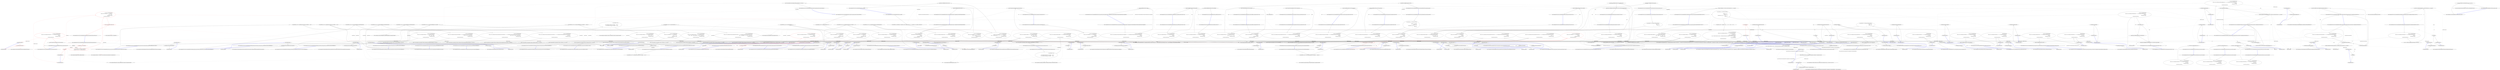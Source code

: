 digraph  {
n458 [label=fakeOptions, span=""];
n459 [label="System.Collections.Generic.IEnumerable<CommandLine.Core.OptionSpecification>", span=""];
n460 [label=int, span=""];
n461 [label=int, span=""];
n462 [label=int, span=""];
n463 [label=int, span=""];
n0 [cluster="CommandLine.Tests.Unit.Core.InstanceBuilderTests.Explicit_help_request_generates_help_requested_error()", label="Entry CommandLine.Tests.Unit.Core.InstanceBuilderTests.Explicit_help_request_generates_help_requested_error()", span="18-18"];
n1 [cluster="CommandLine.Tests.Unit.Core.InstanceBuilderTests.Explicit_help_request_generates_help_requested_error()", color=red, community=0, label="1: var fakeOptions = new FakeOptions()", span="21-21"];
n2 [cluster="CommandLine.Tests.Unit.Core.InstanceBuilderTests.Explicit_help_request_generates_help_requested_error()", color=red, community=0, label="1: var expectedResult = new NotParsed<FakeOptions>(\r\n                fakeOptions, new Error[] { new HelpRequestedError() })", span="22-23"];
n6 [cluster="CommandLine.Tests.Fakes.FakeOptions.FakeOptions()", label="Entry CommandLine.Tests.Fakes.FakeOptions.FakeOptions()", span="6-6"];
n3 [cluster="CommandLine.Tests.Unit.Core.InstanceBuilderTests.Explicit_help_request_generates_help_requested_error()", color=red, community=0, label="0: var result = InstanceBuilder.Build(\r\n                Maybe.Just<Func<FakeOptions>>(() => fakeOptions),\r\n                new[] { ''--help'' },\r\n                StringComparer.Ordinal,\r\n                CultureInfo.InvariantCulture)", span="26-30"];
n14 [cluster="lambda expression", color=red, community=0, label="0: fakeOptions", span="27-27"];
n7 [cluster="CommandLine.NotParsed<T>.NotParsed(T, System.Collections.Generic.IEnumerable<CommandLine.Error>)", label="Entry CommandLine.NotParsed<T>.NotParsed(T, System.Collections.Generic.IEnumerable<CommandLine.Error>)", span="142-142"];
n8 [cluster="CommandLine.HelpRequestedError.HelpRequestedError()", label="Entry CommandLine.HelpRequestedError.HelpRequestedError()", span="357-357"];
n4 [cluster="CommandLine.Tests.Unit.Core.InstanceBuilderTests.Explicit_help_request_generates_help_requested_error()", color=red, community=0, label="0: Assert.True(expectedResult.Equals(result))", span="33-33"];
n9 [cluster="CommandLine.Infrastructure.Maybe.Just<T>(T)", label="Entry CommandLine.Infrastructure.Maybe.Just<T>(T)", span="68-68"];
n10 [cluster="CommandLine.Core.InstanceBuilder.Build<T>(CommandLine.Infrastructure.Maybe<System.Func<T>>, System.Collections.Generic.IEnumerable<string>, System.StringComparer, System.Globalization.CultureInfo)", label="Entry CommandLine.Core.InstanceBuilder.Build<T>(CommandLine.Infrastructure.Maybe<System.Func<T>>, System.Collections.Generic.IEnumerable<string>, System.StringComparer, System.Globalization.CultureInfo)", span="13-13"];
n13 [cluster="lambda expression", label="Entry lambda expression", span="27-27"];
n5 [cluster="CommandLine.Tests.Unit.Core.InstanceBuilderTests.Explicit_help_request_generates_help_requested_error()", label="Exit CommandLine.Tests.Unit.Core.InstanceBuilderTests.Explicit_help_request_generates_help_requested_error()", span="18-18"];
n11 [cluster="CommandLine.NotParsed<T>.Equals(object)", label="Entry CommandLine.NotParsed<T>.Equals(object)", span="161-161"];
n12 [cluster="Unk.True", label="Entry Unk.True", span=""];
n15 [cluster="lambda expression", label="Exit lambda expression", span="27-27"];
n16 [cluster="CommandLine.Tests.Unit.Core.InstanceBuilderTests.Parse_negative_long_value(string[], long)", label="Entry CommandLine.Tests.Unit.Core.InstanceBuilderTests.Parse_negative_long_value(string[], long)", span="42-42"];
n17 [cluster="CommandLine.Tests.Unit.Core.InstanceBuilderTests.Parse_negative_long_value(string[], long)", color=red, community=0, label="0: var result = InstanceBuilder.Build(\r\n                Maybe.Just<Func<FakeOptions>>(() => new FakeOptions()),\r\n                arguments,\r\n                StringComparer.Ordinal,\r\n                CultureInfo.InvariantCulture)", span="47-51"];
n18 [cluster="CommandLine.Tests.Unit.Core.InstanceBuilderTests.Parse_negative_long_value(string[], long)", color=red, community=0, label="0: Assert.Equal(expected, result.Value.LongValue)", span="54-54"];
n21 [cluster="lambda expression", label="Entry lambda expression", span="48-48"];
n19 [cluster="CommandLine.Tests.Unit.Core.InstanceBuilderTests.Parse_negative_long_value(string[], long)", label="Exit CommandLine.Tests.Unit.Core.InstanceBuilderTests.Parse_negative_long_value(string[], long)", span="42-42"];
n20 [cluster="Unk.Equal", label="Entry Unk.Equal", span=""];
n22 [cluster="lambda expression", color=red, community=0, label="0: new FakeOptions()", span="48-48"];
n23 [cluster="lambda expression", label="Exit lambda expression", span="48-48"];
n24 [cluster="CommandLine.Tests.Unit.Core.InstanceBuilderTests.Parse_double_value(string[], double)", label="Entry CommandLine.Tests.Unit.Core.InstanceBuilderTests.Parse_double_value(string[], double)", span="65-65"];
n25 [cluster="CommandLine.Tests.Unit.Core.InstanceBuilderTests.Parse_double_value(string[], double)", color=red, community=0, label="0: var result = InstanceBuilder.Build(\r\n                Maybe.Just<Func<FakeOptionsWithDouble>>(() => new FakeOptionsWithDouble()),\r\n                arguments,\r\n                StringComparer.Ordinal,\r\n                CultureInfo.InvariantCulture)", span="70-74"];
n26 [cluster="CommandLine.Tests.Unit.Core.InstanceBuilderTests.Parse_double_value(string[], double)", color=red, community=0, label="0: Assert.Equal(expected, result.Value.DoubleValue)", span="77-77"];
n28 [cluster="lambda expression", label="Entry lambda expression", span="71-71"];
n27 [cluster="CommandLine.Tests.Unit.Core.InstanceBuilderTests.Parse_double_value(string[], double)", label="Exit CommandLine.Tests.Unit.Core.InstanceBuilderTests.Parse_double_value(string[], double)", span="65-65"];
n29 [cluster="lambda expression", color=red, community=0, label="0: new FakeOptionsWithDouble()", span="71-71"];
n30 [cluster="lambda expression", label="Exit lambda expression", span="71-71"];
n31 [cluster="CommandLine.Tests.Fakes.FakeOptionsWithDouble.FakeOptionsWithDouble()", label="Entry CommandLine.Tests.Fakes.FakeOptionsWithDouble.FakeOptionsWithDouble()", span="4-4"];
n32 [cluster="CommandLine.Tests.Unit.Core.InstanceBuilderTests.Parse_int_sequence(string[], int[])", label="Entry CommandLine.Tests.Unit.Core.InstanceBuilderTests.Parse_int_sequence(string[], int[])", span="89-89"];
n33 [cluster="CommandLine.Tests.Unit.Core.InstanceBuilderTests.Parse_int_sequence(string[], int[])", color=red, community=0, label="0: var result = InstanceBuilder.Build(\r\n                Maybe.Just<Func<FakeOptionsWithSequence>>(() => new FakeOptionsWithSequence()),\r\n                arguments,\r\n                StringComparer.Ordinal,\r\n                CultureInfo.InvariantCulture)", span="94-98"];
n34 [cluster="CommandLine.Tests.Unit.Core.InstanceBuilderTests.Parse_int_sequence(string[], int[])", label="Assert.True(expected.SequenceEqual(result.Value.IntSequence))", span="101-101"];
n37 [cluster="lambda expression", label="Entry lambda expression", span="95-95"];
n35 [cluster="CommandLine.Tests.Unit.Core.InstanceBuilderTests.Parse_int_sequence(string[], int[])", label="Exit CommandLine.Tests.Unit.Core.InstanceBuilderTests.Parse_int_sequence(string[], int[])", span="89-89"];
n36 [cluster="Unk.SequenceEqual", label="Entry Unk.SequenceEqual", span=""];
n38 [cluster="lambda expression", color=red, community=0, label="0: new FakeOptionsWithSequence()", span="95-95"];
n39 [cluster="lambda expression", label="Exit lambda expression", span="95-95"];
n40 [cluster="CommandLine.Tests.Fakes.FakeOptionsWithSequence.FakeOptionsWithSequence()", label="Entry CommandLine.Tests.Fakes.FakeOptionsWithSequence.FakeOptionsWithSequence()", span="6-6"];
n41 [cluster="CommandLine.Tests.Unit.Core.InstanceBuilderTests.Parse_int_sequence_with_range(string[], int[])", label="Entry CommandLine.Tests.Unit.Core.InstanceBuilderTests.Parse_int_sequence_with_range(string[], int[])", span="111-111"];
n42 [cluster="CommandLine.Tests.Unit.Core.InstanceBuilderTests.Parse_int_sequence_with_range(string[], int[])", label="var result = InstanceBuilder.Build(\r\n                Maybe.Just<Func<FakeOptions>>(() => new FakeOptions()),\r\n                arguments,\r\n                StringComparer.Ordinal,\r\n                CultureInfo.InvariantCulture)", span="116-120"];
n43 [cluster="CommandLine.Tests.Unit.Core.InstanceBuilderTests.Parse_int_sequence_with_range(string[], int[])", label="Assert.True(expected.SequenceEqual(result.Value.IntSequence))", span="123-123"];
n45 [cluster="lambda expression", label="Entry lambda expression", span="117-117"];
n44 [cluster="CommandLine.Tests.Unit.Core.InstanceBuilderTests.Parse_int_sequence_with_range(string[], int[])", label="Exit CommandLine.Tests.Unit.Core.InstanceBuilderTests.Parse_int_sequence_with_range(string[], int[])", span="111-111"];
n46 [cluster="lambda expression", label="new FakeOptions()", span="117-117"];
n47 [cluster="lambda expression", label="Exit lambda expression", span="117-117"];
n48 [cluster="CommandLine.Tests.Unit.Core.InstanceBuilderTests.Parse_string_sequence_with_only_min_constraint(string[], string[])", label="Entry CommandLine.Tests.Unit.Core.InstanceBuilderTests.Parse_string_sequence_with_only_min_constraint(string[], string[])", span="134-134"];
n49 [cluster="CommandLine.Tests.Unit.Core.InstanceBuilderTests.Parse_string_sequence_with_only_min_constraint(string[], string[])", label="var result = InstanceBuilder.Build(\r\n                Maybe.Just<Func<FakeOptionsWithSequenceAndOnlyMinConstraint>>(() => new FakeOptionsWithSequenceAndOnlyMinConstraint()),\r\n                arguments,\r\n                StringComparer.Ordinal,\r\n                CultureInfo.InvariantCulture)", span="139-143"];
n50 [cluster="CommandLine.Tests.Unit.Core.InstanceBuilderTests.Parse_string_sequence_with_only_min_constraint(string[], string[])", label="Assert.True(expected.SequenceEqual(result.Value.StringSequence))", span="146-146"];
n52 [cluster="lambda expression", label="Entry lambda expression", span="140-140"];
n51 [cluster="CommandLine.Tests.Unit.Core.InstanceBuilderTests.Parse_string_sequence_with_only_min_constraint(string[], string[])", label="Exit CommandLine.Tests.Unit.Core.InstanceBuilderTests.Parse_string_sequence_with_only_min_constraint(string[], string[])", span="134-134"];
n53 [cluster="lambda expression", label="new FakeOptionsWithSequenceAndOnlyMinConstraint()", span="140-140"];
n54 [cluster="lambda expression", label="Exit lambda expression", span="140-140"];
n55 [cluster="CommandLine.Tests.Fakes.FakeOptionsWithSequenceAndOnlyMinConstraint.FakeOptionsWithSequenceAndOnlyMinConstraint()", label="Entry CommandLine.Tests.Fakes.FakeOptionsWithSequenceAndOnlyMinConstraint.FakeOptionsWithSequenceAndOnlyMinConstraint()", span="6-6"];
n56 [cluster="CommandLine.Tests.Unit.Core.InstanceBuilderTests.Parse_string_sequence_with_only_max_constraint(string[], string[])", label="Entry CommandLine.Tests.Unit.Core.InstanceBuilderTests.Parse_string_sequence_with_only_max_constraint(string[], string[])", span="156-156"];
n57 [cluster="CommandLine.Tests.Unit.Core.InstanceBuilderTests.Parse_string_sequence_with_only_max_constraint(string[], string[])", label="var result = InstanceBuilder.Build(\r\n                Maybe.Just<Func<FakeOptionsWithSequenceAndOnlyMaxConstraint>>(() => new FakeOptionsWithSequenceAndOnlyMaxConstraint()),\r\n                arguments,\r\n                StringComparer.Ordinal,\r\n                CultureInfo.InvariantCulture)", span="161-165"];
n58 [cluster="CommandLine.Tests.Unit.Core.InstanceBuilderTests.Parse_string_sequence_with_only_max_constraint(string[], string[])", label="Assert.True(expected.SequenceEqual(result.Value.StringSequence))", span="168-168"];
n60 [cluster="lambda expression", label="Entry lambda expression", span="162-162"];
n59 [cluster="CommandLine.Tests.Unit.Core.InstanceBuilderTests.Parse_string_sequence_with_only_max_constraint(string[], string[])", label="Exit CommandLine.Tests.Unit.Core.InstanceBuilderTests.Parse_string_sequence_with_only_max_constraint(string[], string[])", span="156-156"];
n61 [cluster="lambda expression", label="new FakeOptionsWithSequenceAndOnlyMaxConstraint()", span="162-162"];
n62 [cluster="lambda expression", label="Exit lambda expression", span="162-162"];
n63 [cluster="CommandLine.Tests.Fakes.FakeOptionsWithSequenceAndOnlyMaxConstraint.FakeOptionsWithSequenceAndOnlyMaxConstraint()", label="Entry CommandLine.Tests.Fakes.FakeOptionsWithSequenceAndOnlyMaxConstraint.FakeOptionsWithSequenceAndOnlyMaxConstraint()", span="6-6"];
n64 [cluster="CommandLine.Tests.Unit.Core.InstanceBuilderTests.Breaking_min_constraint_in_string_sequence_gererates_MissingValueOptionError()", label="Entry CommandLine.Tests.Unit.Core.InstanceBuilderTests.Breaking_min_constraint_in_string_sequence_gererates_MissingValueOptionError()", span="174-174"];
n65 [cluster="CommandLine.Tests.Unit.Core.InstanceBuilderTests.Breaking_min_constraint_in_string_sequence_gererates_MissingValueOptionError()", label="var expectedResult = new[] { new MissingValueOptionError(new NameInfo(''s'', ''string-seq'')) }", span="177-177"];
n66 [cluster="CommandLine.Tests.Unit.Core.InstanceBuilderTests.Breaking_min_constraint_in_string_sequence_gererates_MissingValueOptionError()", label="var result = InstanceBuilder.Build(\r\n                Maybe.Just<Func<FakeOptionsWithSequenceAndOnlyMinConstraint>>(() => new FakeOptionsWithSequenceAndOnlyMinConstraint()),\r\n                new[] { ''-s'' },\r\n                StringComparer.Ordinal,\r\n                CultureInfo.InvariantCulture)", span="180-184"];
n69 [cluster="CommandLine.MissingValueOptionError.MissingValueOptionError(CommandLine.NameInfo)", label="Entry CommandLine.MissingValueOptionError.MissingValueOptionError(CommandLine.NameInfo)", span="269-269"];
n70 [cluster="CommandLine.NameInfo.NameInfo(string, string)", label="Entry CommandLine.NameInfo.NameInfo(string, string)", span="20-20"];
n67 [cluster="CommandLine.Tests.Unit.Core.InstanceBuilderTests.Breaking_min_constraint_in_string_sequence_gererates_MissingValueOptionError()", label="Assert.True(expectedResult.SequenceEqual(((NotParsed<FakeOptionsWithSequenceAndOnlyMinConstraint>)result).Errors))", span="187-187"];
n71 [cluster="lambda expression", label="Entry lambda expression", span="181-181"];
n68 [cluster="CommandLine.Tests.Unit.Core.InstanceBuilderTests.Breaking_min_constraint_in_string_sequence_gererates_MissingValueOptionError()", label="Exit CommandLine.Tests.Unit.Core.InstanceBuilderTests.Breaking_min_constraint_in_string_sequence_gererates_MissingValueOptionError()", span="174-174"];
n72 [cluster="lambda expression", label="new FakeOptionsWithSequenceAndOnlyMinConstraint()", span="181-181"];
n73 [cluster="lambda expression", label="Exit lambda expression", span="181-181"];
n74 [cluster="CommandLine.Tests.Unit.Core.InstanceBuilderTests.Breaking_min_constraint_in_string_sequence_as_value_gererates_SequenceOutOfRangeError()", label="Entry CommandLine.Tests.Unit.Core.InstanceBuilderTests.Breaking_min_constraint_in_string_sequence_as_value_gererates_SequenceOutOfRangeError()", span="193-193"];
n75 [cluster="CommandLine.Tests.Unit.Core.InstanceBuilderTests.Breaking_min_constraint_in_string_sequence_as_value_gererates_SequenceOutOfRangeError()", label="var expectedResult = new[] { new SequenceOutOfRangeError(NameInfo.EmptyName) }", span="196-196"];
n76 [cluster="CommandLine.Tests.Unit.Core.InstanceBuilderTests.Breaking_min_constraint_in_string_sequence_as_value_gererates_SequenceOutOfRangeError()", label="var result = InstanceBuilder.Build(\r\n                Maybe.Just<Func<FakeOptionsWithSequenceAndOnlyMinConstraintAsValue>>(() => new FakeOptionsWithSequenceAndOnlyMinConstraintAsValue()),\r\n                new string[] { },\r\n                StringComparer.Ordinal,\r\n                CultureInfo.InvariantCulture)", span="199-203"];
n79 [cluster="CommandLine.SequenceOutOfRangeError.SequenceOutOfRangeError(CommandLine.NameInfo)", label="Entry CommandLine.SequenceOutOfRangeError.SequenceOutOfRangeError(CommandLine.NameInfo)", span="324-324"];
n77 [cluster="CommandLine.Tests.Unit.Core.InstanceBuilderTests.Breaking_min_constraint_in_string_sequence_as_value_gererates_SequenceOutOfRangeError()", label="Assert.True(expectedResult.SequenceEqual(((NotParsed<FakeOptionsWithSequenceAndOnlyMinConstraintAsValue>)result).Errors))", span="206-206"];
n80 [cluster="lambda expression", label="Entry lambda expression", span="200-200"];
n78 [cluster="CommandLine.Tests.Unit.Core.InstanceBuilderTests.Breaking_min_constraint_in_string_sequence_as_value_gererates_SequenceOutOfRangeError()", label="Exit CommandLine.Tests.Unit.Core.InstanceBuilderTests.Breaking_min_constraint_in_string_sequence_as_value_gererates_SequenceOutOfRangeError()", span="193-193"];
n81 [cluster="lambda expression", label="new FakeOptionsWithSequenceAndOnlyMinConstraintAsValue()", span="200-200"];
n82 [cluster="lambda expression", label="Exit lambda expression", span="200-200"];
n83 [cluster="CommandLine.Tests.Fakes.FakeOptionsWithSequenceAndOnlyMinConstraintAsValue.FakeOptionsWithSequenceAndOnlyMinConstraintAsValue()", label="Entry CommandLine.Tests.Fakes.FakeOptionsWithSequenceAndOnlyMinConstraintAsValue.FakeOptionsWithSequenceAndOnlyMinConstraintAsValue()", span="6-6"];
n84 [cluster="CommandLine.Tests.Unit.Core.InstanceBuilderTests.Breaking_max_constraint_in_string_sequence_gererates_SequenceOutOfRangeError()", label="Entry CommandLine.Tests.Unit.Core.InstanceBuilderTests.Breaking_max_constraint_in_string_sequence_gererates_SequenceOutOfRangeError()", span="212-212"];
n85 [cluster="CommandLine.Tests.Unit.Core.InstanceBuilderTests.Breaking_max_constraint_in_string_sequence_gererates_SequenceOutOfRangeError()", label="var expectedResult = new[] { new SequenceOutOfRangeError(new NameInfo(''s'', ''string-seq'')) }", span="215-215"];
n86 [cluster="CommandLine.Tests.Unit.Core.InstanceBuilderTests.Breaking_max_constraint_in_string_sequence_gererates_SequenceOutOfRangeError()", label="var result = InstanceBuilder.Build(\r\n                Maybe.Just<Func<FakeOptionsWithSequenceAndOnlyMaxConstraint>>(() => new FakeOptionsWithSequenceAndOnlyMaxConstraint()),\r\n                new[] { ''--string-seq=one'', ''two'', ''three'', ''this-is-too-much'' },\r\n                StringComparer.Ordinal,\r\n                CultureInfo.InvariantCulture)", span="218-222"];
n87 [cluster="CommandLine.Tests.Unit.Core.InstanceBuilderTests.Breaking_max_constraint_in_string_sequence_gererates_SequenceOutOfRangeError()", label="Assert.True(expectedResult.SequenceEqual(((NotParsed<FakeOptionsWithSequenceAndOnlyMaxConstraint>)result).Errors))", span="225-225"];
n89 [cluster="lambda expression", label="Entry lambda expression", span="219-219"];
n88 [cluster="CommandLine.Tests.Unit.Core.InstanceBuilderTests.Breaking_max_constraint_in_string_sequence_gererates_SequenceOutOfRangeError()", label="Exit CommandLine.Tests.Unit.Core.InstanceBuilderTests.Breaking_max_constraint_in_string_sequence_gererates_SequenceOutOfRangeError()", span="212-212"];
n90 [cluster="lambda expression", label="new FakeOptionsWithSequenceAndOnlyMaxConstraint()", span="219-219"];
n91 [cluster="lambda expression", label="Exit lambda expression", span="219-219"];
n92 [cluster="CommandLine.Tests.Unit.Core.InstanceBuilderTests.Breaking_max_constraint_in_string_sequence_as_value_gererates_SequenceOutOfRangeError()", label="Entry CommandLine.Tests.Unit.Core.InstanceBuilderTests.Breaking_max_constraint_in_string_sequence_as_value_gererates_SequenceOutOfRangeError()", span="231-231"];
n93 [cluster="CommandLine.Tests.Unit.Core.InstanceBuilderTests.Breaking_max_constraint_in_string_sequence_as_value_gererates_SequenceOutOfRangeError()", label="var expectedResult = new[] { new SequenceOutOfRangeError(NameInfo.EmptyName) }", span="234-234"];
n94 [cluster="CommandLine.Tests.Unit.Core.InstanceBuilderTests.Breaking_max_constraint_in_string_sequence_as_value_gererates_SequenceOutOfRangeError()", label="var result = InstanceBuilder.Build(\r\n                Maybe.Just<Func<FakeOptionsWithSequenceAndOnlyMaxConstraintAsValue>>(() => new FakeOptionsWithSequenceAndOnlyMaxConstraintAsValue()),\r\n                new[] { ''one'', ''two'', ''three'', ''this-is-too-much'' },\r\n                StringComparer.Ordinal,\r\n                CultureInfo.InvariantCulture)", span="237-241"];
n95 [cluster="CommandLine.Tests.Unit.Core.InstanceBuilderTests.Breaking_max_constraint_in_string_sequence_as_value_gererates_SequenceOutOfRangeError()", label="Assert.True(expectedResult.SequenceEqual(((NotParsed<FakeOptionsWithSequenceAndOnlyMaxConstraintAsValue>)result).Errors))", span="244-244"];
n97 [cluster="lambda expression", label="Entry lambda expression", span="238-238"];
n96 [cluster="CommandLine.Tests.Unit.Core.InstanceBuilderTests.Breaking_max_constraint_in_string_sequence_as_value_gererates_SequenceOutOfRangeError()", label="Exit CommandLine.Tests.Unit.Core.InstanceBuilderTests.Breaking_max_constraint_in_string_sequence_as_value_gererates_SequenceOutOfRangeError()", span="231-231"];
n98 [cluster="lambda expression", label="new FakeOptionsWithSequenceAndOnlyMaxConstraintAsValue()", span="238-238"];
n99 [cluster="lambda expression", label="Exit lambda expression", span="238-238"];
n100 [cluster="CommandLine.Tests.Fakes.FakeOptionsWithSequenceAndOnlyMaxConstraintAsValue.FakeOptionsWithSequenceAndOnlyMaxConstraintAsValue()", label="Entry CommandLine.Tests.Fakes.FakeOptionsWithSequenceAndOnlyMaxConstraintAsValue.FakeOptionsWithSequenceAndOnlyMaxConstraintAsValue()", span="6-6"];
n101 [cluster="CommandLine.Tests.Unit.Core.InstanceBuilderTests.Parse_enum_value(string[], CommandLine.Tests.Fakes.Colors)", label="Entry CommandLine.Tests.Unit.Core.InstanceBuilderTests.Parse_enum_value(string[], CommandLine.Tests.Fakes.Colors)", span="256-256"];
n102 [cluster="CommandLine.Tests.Unit.Core.InstanceBuilderTests.Parse_enum_value(string[], CommandLine.Tests.Fakes.Colors)", label="var result = InstanceBuilder.Build(\r\n                Maybe.Just<Func<FakeOptionsWithEnum>>(() => new FakeOptionsWithEnum()),\r\n                arguments,\r\n                StringComparer.Ordinal,\r\n                CultureInfo.InvariantCulture)", span="261-265"];
n103 [cluster="CommandLine.Tests.Unit.Core.InstanceBuilderTests.Parse_enum_value(string[], CommandLine.Tests.Fakes.Colors)", label="expected.ShouldBeEquivalentTo(result.Value.Colors)", span="268-268"];
n106 [cluster="lambda expression", label="Entry lambda expression", span="262-262"];
n104 [cluster="CommandLine.Tests.Unit.Core.InstanceBuilderTests.Parse_enum_value(string[], CommandLine.Tests.Fakes.Colors)", label="Exit CommandLine.Tests.Unit.Core.InstanceBuilderTests.Parse_enum_value(string[], CommandLine.Tests.Fakes.Colors)", span="256-256"];
n105 [cluster="Unk.ShouldBeEquivalentTo", label="Entry Unk.ShouldBeEquivalentTo", span=""];
n107 [cluster="lambda expression", label="new FakeOptionsWithEnum()", span="262-262"];
n108 [cluster="lambda expression", label="Exit lambda expression", span="262-262"];
n109 [cluster="CommandLine.Tests.Fakes.FakeOptionsWithEnum.FakeOptionsWithEnum()", label="Entry CommandLine.Tests.Fakes.FakeOptionsWithEnum.FakeOptionsWithEnum()", span="11-11"];
n110 [cluster="CommandLine.Tests.Unit.Core.InstanceBuilderTests.Parse_enum_value_with_wrong_index_generates_BadFormatConversionError()", label="Entry CommandLine.Tests.Unit.Core.InstanceBuilderTests.Parse_enum_value_with_wrong_index_generates_BadFormatConversionError()", span="274-274"];
n111 [cluster="CommandLine.Tests.Unit.Core.InstanceBuilderTests.Parse_enum_value_with_wrong_index_generates_BadFormatConversionError()", label="var expectedResult = new[] { new BadFormatConversionError(new NameInfo('''', ''colors'')) }", span="277-277"];
n112 [cluster="CommandLine.Tests.Unit.Core.InstanceBuilderTests.Parse_enum_value_with_wrong_index_generates_BadFormatConversionError()", label="var result = InstanceBuilder.Build(\r\n                Maybe.Just<Func<FakeOptionsWithEnum>>(() => new FakeOptionsWithEnum()),\r\n                new[] { ''--colors'', ''3'' },\r\n                StringComparer.Ordinal,\r\n                CultureInfo.InvariantCulture)", span="280-284"];
n115 [cluster="CommandLine.BadFormatConversionError.BadFormatConversionError(CommandLine.NameInfo)", label="Entry CommandLine.BadFormatConversionError.BadFormatConversionError(CommandLine.NameInfo)", span="313-313"];
n113 [cluster="CommandLine.Tests.Unit.Core.InstanceBuilderTests.Parse_enum_value_with_wrong_index_generates_BadFormatConversionError()", label="Assert.True(expectedResult.SequenceEqual(((NotParsed<FakeOptionsWithEnum>)result).Errors))", span="287-287"];
n116 [cluster="lambda expression", label="Entry lambda expression", span="281-281"];
n114 [cluster="CommandLine.Tests.Unit.Core.InstanceBuilderTests.Parse_enum_value_with_wrong_index_generates_BadFormatConversionError()", label="Exit CommandLine.Tests.Unit.Core.InstanceBuilderTests.Parse_enum_value_with_wrong_index_generates_BadFormatConversionError()", span="274-274"];
n117 [cluster="lambda expression", label="new FakeOptionsWithEnum()", span="281-281"];
n118 [cluster="lambda expression", label="Exit lambda expression", span="281-281"];
n119 [cluster="CommandLine.Tests.Unit.Core.InstanceBuilderTests.Parse_enum_value_with_wrong_item_name_generates_BadFormatConversionError()", label="Entry CommandLine.Tests.Unit.Core.InstanceBuilderTests.Parse_enum_value_with_wrong_item_name_generates_BadFormatConversionError()", span="293-293"];
n120 [cluster="CommandLine.Tests.Unit.Core.InstanceBuilderTests.Parse_enum_value_with_wrong_item_name_generates_BadFormatConversionError()", label="var expectedResult = new[] { new BadFormatConversionError(new NameInfo('''', ''colors'')) }", span="296-296"];
n121 [cluster="CommandLine.Tests.Unit.Core.InstanceBuilderTests.Parse_enum_value_with_wrong_item_name_generates_BadFormatConversionError()", label="var result = InstanceBuilder.Build(\r\n                Maybe.Just<Func<FakeOptionsWithEnum>>(() => new FakeOptionsWithEnum()),\r\n                new[] { ''--colors'', ''Yellow'' },\r\n                StringComparer.Ordinal,\r\n                CultureInfo.InvariantCulture)", span="299-303"];
n122 [cluster="CommandLine.Tests.Unit.Core.InstanceBuilderTests.Parse_enum_value_with_wrong_item_name_generates_BadFormatConversionError()", label="Assert.True(expectedResult.SequenceEqual(((NotParsed<FakeOptionsWithEnum>)result).Errors))", span="306-306"];
n124 [cluster="lambda expression", label="Entry lambda expression", span="300-300"];
n123 [cluster="CommandLine.Tests.Unit.Core.InstanceBuilderTests.Parse_enum_value_with_wrong_item_name_generates_BadFormatConversionError()", label="Exit CommandLine.Tests.Unit.Core.InstanceBuilderTests.Parse_enum_value_with_wrong_item_name_generates_BadFormatConversionError()", span="293-293"];
n125 [cluster="lambda expression", label="new FakeOptionsWithEnum()", span="300-300"];
n126 [cluster="lambda expression", label="Exit lambda expression", span="300-300"];
n127 [cluster="CommandLine.Tests.Unit.Core.InstanceBuilderTests.Parse_enum_value_with_wrong_item_name_case_generates_BadFormatConversionError()", label="Entry CommandLine.Tests.Unit.Core.InstanceBuilderTests.Parse_enum_value_with_wrong_item_name_case_generates_BadFormatConversionError()", span="312-312"];
n128 [cluster="CommandLine.Tests.Unit.Core.InstanceBuilderTests.Parse_enum_value_with_wrong_item_name_case_generates_BadFormatConversionError()", label="var expectedResult = new[] { new BadFormatConversionError(new NameInfo('''', ''colors'')) }", span="315-315"];
n129 [cluster="CommandLine.Tests.Unit.Core.InstanceBuilderTests.Parse_enum_value_with_wrong_item_name_case_generates_BadFormatConversionError()", label="var result = InstanceBuilder.Build(\r\n                Maybe.Just<Func<FakeOptionsWithEnum>>(() => new FakeOptionsWithEnum()),\r\n                new[] { ''--colors'', ''RED'' },\r\n                StringComparer.Ordinal,\r\n                CultureInfo.InvariantCulture)", span="318-322"];
n130 [cluster="CommandLine.Tests.Unit.Core.InstanceBuilderTests.Parse_enum_value_with_wrong_item_name_case_generates_BadFormatConversionError()", label="Assert.True(expectedResult.SequenceEqual(((NotParsed<FakeOptionsWithEnum>)result).Errors))", span="325-325"];
n132 [cluster="lambda expression", label="Entry lambda expression", span="319-319"];
n131 [cluster="CommandLine.Tests.Unit.Core.InstanceBuilderTests.Parse_enum_value_with_wrong_item_name_case_generates_BadFormatConversionError()", label="Exit CommandLine.Tests.Unit.Core.InstanceBuilderTests.Parse_enum_value_with_wrong_item_name_case_generates_BadFormatConversionError()", span="312-312"];
n133 [cluster="lambda expression", label="new FakeOptionsWithEnum()", span="319-319"];
n134 [cluster="lambda expression", label="Exit lambda expression", span="319-319"];
n135 [cluster="CommandLine.Tests.Unit.Core.InstanceBuilderTests.Parse_values_partitioned_between_sequence_and_scalar()", label="Entry CommandLine.Tests.Unit.Core.InstanceBuilderTests.Parse_values_partitioned_between_sequence_and_scalar()", span="331-331"];
n136 [cluster="CommandLine.Tests.Unit.Core.InstanceBuilderTests.Parse_values_partitioned_between_sequence_and_scalar()", label="var expectedResult = new FakeOptionsWithValues\r\n                {\r\n                    StringValue = string.Empty,\r\n                    LongValue = 10L,\r\n                    StringSequence = new[] { ''a'', ''b'', ''c'' },\r\n                    IntValue = 20\r\n                }", span="334-340"];
n137 [cluster="CommandLine.Tests.Unit.Core.InstanceBuilderTests.Parse_values_partitioned_between_sequence_and_scalar()", label="var result = InstanceBuilder.Build(\r\n                Maybe.Just<Func<FakeOptionsWithValues>>(() => new FakeOptionsWithValues()),\r\n                new[] { ''10'', ''a'', ''b'', ''c'', ''20'' },\r\n                StringComparer.Ordinal,\r\n                CultureInfo.InvariantCulture)", span="343-347"];
n140 [cluster="CommandLine.Tests.Fakes.FakeOptionsWithValues.FakeOptionsWithValues()", label="Entry CommandLine.Tests.Fakes.FakeOptionsWithValues.FakeOptionsWithValues()", span="6-6"];
n138 [cluster="CommandLine.Tests.Unit.Core.InstanceBuilderTests.Parse_values_partitioned_between_sequence_and_scalar()", label="expectedResult.ShouldBeEquivalentTo(result.Value)", span="350-350"];
n141 [cluster="lambda expression", label="Entry lambda expression", span="344-344"];
n139 [cluster="CommandLine.Tests.Unit.Core.InstanceBuilderTests.Parse_values_partitioned_between_sequence_and_scalar()", label="Exit CommandLine.Tests.Unit.Core.InstanceBuilderTests.Parse_values_partitioned_between_sequence_and_scalar()", span="331-331"];
n142 [cluster="lambda expression", label="new FakeOptionsWithValues()", span="344-344"];
n143 [cluster="lambda expression", label="Exit lambda expression", span="344-344"];
n144 [cluster="CommandLine.Tests.Unit.Core.InstanceBuilderTests.Parse_sequence_value_without_range_constraints(string[], long[])", label="Entry CommandLine.Tests.Unit.Core.InstanceBuilderTests.Parse_sequence_value_without_range_constraints(string[], long[])", span="361-361"];
n145 [cluster="CommandLine.Tests.Unit.Core.InstanceBuilderTests.Parse_sequence_value_without_range_constraints(string[], long[])", label="var result = InstanceBuilder.Build(\r\n                Maybe.Just<Func<FakeOptionsWithSequenceWithoutRange>>(() => new FakeOptionsWithSequenceWithoutRange()),\r\n                arguments,\r\n                StringComparer.Ordinal,\r\n                CultureInfo.InvariantCulture)", span="366-370"];
n146 [cluster="CommandLine.Tests.Unit.Core.InstanceBuilderTests.Parse_sequence_value_without_range_constraints(string[], long[])", label="expected.ShouldBeEquivalentTo(result.Value.LongSequence)", span="373-373"];
n148 [cluster="lambda expression", label="Entry lambda expression", span="367-367"];
n147 [cluster="CommandLine.Tests.Unit.Core.InstanceBuilderTests.Parse_sequence_value_without_range_constraints(string[], long[])", label="Exit CommandLine.Tests.Unit.Core.InstanceBuilderTests.Parse_sequence_value_without_range_constraints(string[], long[])", span="361-361"];
n149 [cluster="lambda expression", label="new FakeOptionsWithSequenceWithoutRange()", span="367-367"];
n150 [cluster="lambda expression", label="Exit lambda expression", span="367-367"];
n151 [cluster="CommandLine.Tests.Fakes.FakeOptionsWithSequenceWithoutRange.FakeOptionsWithSequenceWithoutRange()", label="Entry CommandLine.Tests.Fakes.FakeOptionsWithSequenceWithoutRange.FakeOptionsWithSequenceWithoutRange()", span="6-6"];
n152 [cluster="CommandLine.Tests.Unit.Core.InstanceBuilderTests.Parse_long_sequence_with_separator(string[], long[])", label="Entry CommandLine.Tests.Unit.Core.InstanceBuilderTests.Parse_long_sequence_with_separator(string[], long[])", span="383-383"];
n153 [cluster="CommandLine.Tests.Unit.Core.InstanceBuilderTests.Parse_long_sequence_with_separator(string[], long[])", label="var result = InstanceBuilder.Build(\r\n                Maybe.Just<Func<FakeOptionsWithSequenceAndSeparator>>(() => new FakeOptionsWithSequenceAndSeparator()),\r\n                arguments,\r\n                StringComparer.Ordinal,\r\n                CultureInfo.InvariantCulture)", span="388-392"];
n154 [cluster="CommandLine.Tests.Unit.Core.InstanceBuilderTests.Parse_long_sequence_with_separator(string[], long[])", label="expected.ShouldBeEquivalentTo(result.Value.LongSequence)", span="395-395"];
n156 [cluster="lambda expression", label="Entry lambda expression", span="389-389"];
n155 [cluster="CommandLine.Tests.Unit.Core.InstanceBuilderTests.Parse_long_sequence_with_separator(string[], long[])", label="Exit CommandLine.Tests.Unit.Core.InstanceBuilderTests.Parse_long_sequence_with_separator(string[], long[])", span="383-383"];
n157 [cluster="lambda expression", label="new FakeOptionsWithSequenceAndSeparator()", span="389-389"];
n158 [cluster="lambda expression", label="Exit lambda expression", span="389-389"];
n159 [cluster="CommandLine.Tests.Fakes.FakeOptionsWithSequenceAndSeparator.FakeOptionsWithSequenceAndSeparator()", label="Entry CommandLine.Tests.Fakes.FakeOptionsWithSequenceAndSeparator.FakeOptionsWithSequenceAndSeparator()", span="6-6"];
n160 [cluster="CommandLine.Tests.Unit.Core.InstanceBuilderTests.Parse_string_sequence_with_separator(string[], string[])", label="Entry CommandLine.Tests.Unit.Core.InstanceBuilderTests.Parse_string_sequence_with_separator(string[], string[])", span="405-405"];
n161 [cluster="CommandLine.Tests.Unit.Core.InstanceBuilderTests.Parse_string_sequence_with_separator(string[], string[])", label="var result = InstanceBuilder.Build(\r\n                Maybe.Just<Func<FakeOptionsWithSequenceAndSeparator>>(() => new FakeOptionsWithSequenceAndSeparator()),\r\n                arguments,\r\n                StringComparer.Ordinal,\r\n                CultureInfo.InvariantCulture)", span="410-414"];
n162 [cluster="CommandLine.Tests.Unit.Core.InstanceBuilderTests.Parse_string_sequence_with_separator(string[], string[])", label="expected.ShouldBeEquivalentTo(result.Value.StringSequence)", span="417-417"];
n164 [cluster="lambda expression", label="Entry lambda expression", span="411-411"];
n163 [cluster="CommandLine.Tests.Unit.Core.InstanceBuilderTests.Parse_string_sequence_with_separator(string[], string[])", label="Exit CommandLine.Tests.Unit.Core.InstanceBuilderTests.Parse_string_sequence_with_separator(string[], string[])", span="405-405"];
n165 [cluster="lambda expression", label="new FakeOptionsWithSequenceAndSeparator()", span="411-411"];
n166 [cluster="lambda expression", label="Exit lambda expression", span="411-411"];
n167 [cluster="CommandLine.Tests.Unit.Core.InstanceBuilderTests.Double_dash_force_subsequent_arguments_as_values()", label="Entry CommandLine.Tests.Unit.Core.InstanceBuilderTests.Double_dash_force_subsequent_arguments_as_values()", span="426-426"];
n168 [cluster="CommandLine.Tests.Unit.Core.InstanceBuilderTests.Double_dash_force_subsequent_arguments_as_values()", label="var expectedResult = new FakeOptionsWithValues\r\n                {\r\n                    StringValue = ''str1'',\r\n                    LongValue = 10L,\r\n                    StringSequence = new[] { ''-a'', ''--bee'', ''-c'' },\r\n                    IntValue = 20\r\n                }", span="429-435"];
n169 [cluster="CommandLine.Tests.Unit.Core.InstanceBuilderTests.Double_dash_force_subsequent_arguments_as_values()", label="var arguments = new[] { ''--stringvalue'', ''str1'', ''--'', ''10'', ''-a'', ''--bee'', ''-c'', ''20'' }", span="436-436"];
n171 [cluster="CommandLine.Tests.Unit.Core.InstanceBuilderTests.Double_dash_force_subsequent_arguments_as_values()", label="expectedResult.ShouldBeEquivalentTo(result.Value)", span="449-449"];
n170 [cluster="CommandLine.Tests.Unit.Core.InstanceBuilderTests.Double_dash_force_subsequent_arguments_as_values()", label="var result = InstanceBuilder.Build(\r\n                Maybe.Just<Func<FakeOptionsWithValues>>(() => new FakeOptionsWithValues()),\r\n                (a, optionSpecs) =>\r\n                    Tokenizer.PreprocessDashDash(a,\r\n                        args => Tokenizer.Tokenize(args, name => NameLookup.Contains(name, optionSpecs, StringComparer.Ordinal))),\r\n                arguments,\r\n                StringComparer.Ordinal,\r\n                CultureInfo.InvariantCulture)", span="439-446"];
n173 [cluster="CommandLine.Core.InstanceBuilder.Build<T>(CommandLine.Infrastructure.Maybe<System.Func<T>>, System.Func<System.Collections.Generic.IEnumerable<string>, System.Collections.Generic.IEnumerable<CommandLine.Core.OptionSpecification>, CommandLine.Core.StatePair<System.Collections.Generic.IEnumerable<CommandLine.Core.Token>>>, System.Collections.Generic.IEnumerable<string>, System.StringComparer, System.Globalization.CultureInfo)", label="Entry CommandLine.Core.InstanceBuilder.Build<T>(CommandLine.Infrastructure.Maybe<System.Func<T>>, System.Func<System.Collections.Generic.IEnumerable<string>, System.Collections.Generic.IEnumerable<CommandLine.Core.OptionSpecification>, CommandLine.Core.StatePair<System.Collections.Generic.IEnumerable<CommandLine.Core.Token>>>, System.Collections.Generic.IEnumerable<string>, System.StringComparer, System.Globalization.CultureInfo)", span="34-34"];
n174 [cluster="lambda expression", label="Entry lambda expression", span="440-440"];
n177 [cluster="lambda expression", label="Entry lambda expression", span="441-443"];
n172 [cluster="CommandLine.Tests.Unit.Core.InstanceBuilderTests.Double_dash_force_subsequent_arguments_as_values()", label="Exit CommandLine.Tests.Unit.Core.InstanceBuilderTests.Double_dash_force_subsequent_arguments_as_values()", span="426-426"];
n175 [cluster="lambda expression", label="new FakeOptionsWithValues()", span="440-440"];
n176 [cluster="lambda expression", label="Exit lambda expression", span="440-440"];
n178 [cluster="lambda expression", label="Tokenizer.PreprocessDashDash(a,\r\n                        args => Tokenizer.Tokenize(args, name => NameLookup.Contains(name, optionSpecs, StringComparer.Ordinal)))", span="442-443"];
n182 [cluster="lambda expression", label="Tokenizer.Tokenize(args, name => NameLookup.Contains(name, optionSpecs, StringComparer.Ordinal))", span="443-443"];
n186 [cluster="lambda expression", label="NameLookup.Contains(name, optionSpecs, StringComparer.Ordinal)", span="443-443"];
n179 [cluster="lambda expression", label="Exit lambda expression", span="441-443"];
n180 [cluster="CommandLine.Core.Tokenizer.PreprocessDashDash(System.Collections.Generic.IEnumerable<string>, System.Func<System.Collections.Generic.IEnumerable<string>, CommandLine.Core.StatePair<System.Collections.Generic.IEnumerable<CommandLine.Core.Token>>>)", label="Entry CommandLine.Core.Tokenizer.PreprocessDashDash(System.Collections.Generic.IEnumerable<string>, System.Func<System.Collections.Generic.IEnumerable<string>, CommandLine.Core.StatePair<System.Collections.Generic.IEnumerable<CommandLine.Core.Token>>>)", span="31-31"];
n181 [cluster="lambda expression", label="Entry lambda expression", span="443-443"];
n183 [cluster="lambda expression", label="Exit lambda expression", span="443-443"];
n184 [cluster="CommandLine.Core.Tokenizer.Tokenize(System.Collections.Generic.IEnumerable<string>, System.Func<string, bool>)", label="Entry CommandLine.Core.Tokenizer.Tokenize(System.Collections.Generic.IEnumerable<string>, System.Func<string, bool>)", span="11-11"];
n185 [cluster="lambda expression", label="Entry lambda expression", span="443-443"];
n187 [cluster="lambda expression", label="Exit lambda expression", span="443-443"];
n188 [cluster="CommandLine.Core.NameLookup.Contains(string, System.Collections.Generic.IEnumerable<CommandLine.Core.OptionSpecification>, System.StringComparer)", label="Entry CommandLine.Core.NameLookup.Contains(string, System.Collections.Generic.IEnumerable<CommandLine.Core.OptionSpecification>, System.StringComparer)", span="11-11"];
n189 [cluster="CommandLine.Tests.Unit.Core.InstanceBuilderTests.Parse_option_from_different_sets_gererates_MutuallyExclusiveSetError()", label="Entry CommandLine.Tests.Unit.Core.InstanceBuilderTests.Parse_option_from_different_sets_gererates_MutuallyExclusiveSetError()", span="455-455"];
n190 [cluster="CommandLine.Tests.Unit.Core.InstanceBuilderTests.Parse_option_from_different_sets_gererates_MutuallyExclusiveSetError()", label="var expectedResult = new[]\r\n                {\r\n                    new MutuallyExclusiveSetError(new NameInfo('''', ''weburl'')),\r\n                    new MutuallyExclusiveSetError(new NameInfo('''', ''ftpurl''))\r\n                }", span="458-462"];
n191 [cluster="CommandLine.Tests.Unit.Core.InstanceBuilderTests.Parse_option_from_different_sets_gererates_MutuallyExclusiveSetError()", label="var result = InstanceBuilder.Build(\r\n                Maybe.Just<Func<FakeOptionsWithSets>>(() => new FakeOptionsWithSets()),\r\n                new[] { ''--weburl'', ''http://mywebsite.org/'', ''--ftpurl'', ''fpt://ftpsite.org/'' },\r\n                StringComparer.Ordinal,\r\n                CultureInfo.InvariantCulture)", span="465-469"];
n194 [cluster="CommandLine.MutuallyExclusiveSetError.MutuallyExclusiveSetError(CommandLine.NameInfo)", label="Entry CommandLine.MutuallyExclusiveSetError.MutuallyExclusiveSetError(CommandLine.NameInfo)", span="302-302"];
n192 [cluster="CommandLine.Tests.Unit.Core.InstanceBuilderTests.Parse_option_from_different_sets_gererates_MutuallyExclusiveSetError()", label="Assert.True(expectedResult.SequenceEqual(((NotParsed<FakeOptionsWithSets>)result).Errors))", span="472-472"];
n195 [cluster="lambda expression", label="Entry lambda expression", span="466-466"];
n193 [cluster="CommandLine.Tests.Unit.Core.InstanceBuilderTests.Parse_option_from_different_sets_gererates_MutuallyExclusiveSetError()", label="Exit CommandLine.Tests.Unit.Core.InstanceBuilderTests.Parse_option_from_different_sets_gererates_MutuallyExclusiveSetError()", span="455-455"];
n196 [cluster="lambda expression", label="new FakeOptionsWithSets()", span="466-466"];
n197 [cluster="lambda expression", label="Exit lambda expression", span="466-466"];
n198 [cluster="CommandLine.Tests.Fakes.FakeOptionsWithSets.FakeOptionsWithSets()", label="Entry CommandLine.Tests.Fakes.FakeOptionsWithSets.FakeOptionsWithSets()", span="4-4"];
n199 [cluster="CommandLine.Tests.Unit.Core.InstanceBuilderTests.Two_required_options_at_the_same_set_and_one_is_true()", label="Entry CommandLine.Tests.Unit.Core.InstanceBuilderTests.Two_required_options_at_the_same_set_and_one_is_true()", span="478-478"];
n200 [cluster="CommandLine.Tests.Unit.Core.InstanceBuilderTests.Two_required_options_at_the_same_set_and_one_is_true()", label="var expectedResult = new FakeOptionWithRequiredAndSet {\r\n                FtpUrl = ''str1'',\r\n                WebUrl = null\r\n            }", span="480-483"];
n201 [cluster="CommandLine.Tests.Unit.Core.InstanceBuilderTests.Two_required_options_at_the_same_set_and_one_is_true()", label="var result = InstanceBuilder.Build(\r\n                Maybe.Just<Func<FakeOptionWithRequiredAndSet>>(() => new FakeOptionWithRequiredAndSet()),\r\n                new[] { ''--ftpurl'', ''str1''},\r\n                StringComparer.Ordinal,\r\n                CultureInfo.InvariantCulture)", span="485-489"];
n204 [cluster="CommandLine.Tests.Fakes.FakeOptionWithRequiredAndSet.FakeOptionWithRequiredAndSet()", label="Entry CommandLine.Tests.Fakes.FakeOptionWithRequiredAndSet.FakeOptionWithRequiredAndSet()", span="4-4"];
n202 [cluster="CommandLine.Tests.Unit.Core.InstanceBuilderTests.Two_required_options_at_the_same_set_and_one_is_true()", label="expectedResult.ShouldBeEquivalentTo(result.Value)", span="492-492"];
n205 [cluster="lambda expression", label="Entry lambda expression", span="486-486"];
n203 [cluster="CommandLine.Tests.Unit.Core.InstanceBuilderTests.Two_required_options_at_the_same_set_and_one_is_true()", label="Exit CommandLine.Tests.Unit.Core.InstanceBuilderTests.Two_required_options_at_the_same_set_and_one_is_true()", span="478-478"];
n206 [cluster="lambda expression", label="new FakeOptionWithRequiredAndSet()", span="486-486"];
n207 [cluster="lambda expression", label="Exit lambda expression", span="486-486"];
n208 [cluster="CommandLine.Tests.Unit.Core.InstanceBuilderTests.Two_required_options_at_the_same_set_and_both_are_true()", label="Entry CommandLine.Tests.Unit.Core.InstanceBuilderTests.Two_required_options_at_the_same_set_and_both_are_true()", span="498-498"];
n209 [cluster="CommandLine.Tests.Unit.Core.InstanceBuilderTests.Two_required_options_at_the_same_set_and_both_are_true()", label="var expectedResult = new FakeOptionWithRequiredAndSet {\r\n                FtpUrl = ''str1'',\r\n                WebUrl = ''str2''\r\n            }", span="500-503"];
n210 [cluster="CommandLine.Tests.Unit.Core.InstanceBuilderTests.Two_required_options_at_the_same_set_and_both_are_true()", label="var result = InstanceBuilder.Build(\r\n                Maybe.Just<Func<FakeOptionWithRequiredAndSet>>(() => new FakeOptionWithRequiredAndSet()),\r\n                new[] { ''--ftpurl'', ''str1'', ''--weburl'', ''str2'' },\r\n                StringComparer.Ordinal,\r\n                CultureInfo.InvariantCulture)", span="505-509"];
n211 [cluster="CommandLine.Tests.Unit.Core.InstanceBuilderTests.Two_required_options_at_the_same_set_and_both_are_true()", label="expectedResult.ShouldBeEquivalentTo(result.Value)", span="512-512"];
n213 [cluster="lambda expression", label="Entry lambda expression", span="506-506"];
n212 [cluster="CommandLine.Tests.Unit.Core.InstanceBuilderTests.Two_required_options_at_the_same_set_and_both_are_true()", label="Exit CommandLine.Tests.Unit.Core.InstanceBuilderTests.Two_required_options_at_the_same_set_and_both_are_true()", span="498-498"];
n214 [cluster="lambda expression", label="new FakeOptionWithRequiredAndSet()", span="506-506"];
n215 [cluster="lambda expression", label="Exit lambda expression", span="506-506"];
n216 [cluster="CommandLine.Tests.Unit.Core.InstanceBuilderTests.Two_required_options_at_the_same_set_and_none_are_true()", label="Entry CommandLine.Tests.Unit.Core.InstanceBuilderTests.Two_required_options_at_the_same_set_and_none_are_true()", span="517-517"];
n217 [cluster="CommandLine.Tests.Unit.Core.InstanceBuilderTests.Two_required_options_at_the_same_set_and_none_are_true()", label="var expectedResult = new[]\r\n            {\r\n                new MissingRequiredOptionError(new NameInfo('''', ''ftpurl'')),\r\n                new MissingRequiredOptionError(new NameInfo('''', ''weburl''))\r\n            }", span="519-523"];
n218 [cluster="CommandLine.Tests.Unit.Core.InstanceBuilderTests.Two_required_options_at_the_same_set_and_none_are_true()", label="var result = InstanceBuilder.Build(\r\n                Maybe.Just<Func<FakeOptionWithRequiredAndSet>>(() => new FakeOptionWithRequiredAndSet()),\r\n                new[] {''''},\r\n                StringComparer.Ordinal,\r\n                CultureInfo.InvariantCulture)", span="525-529"];
n221 [cluster="CommandLine.MissingRequiredOptionError.MissingRequiredOptionError(CommandLine.NameInfo)", label="Entry CommandLine.MissingRequiredOptionError.MissingRequiredOptionError(CommandLine.NameInfo)", span="291-291"];
n219 [cluster="CommandLine.Tests.Unit.Core.InstanceBuilderTests.Two_required_options_at_the_same_set_and_none_are_true()", label="Assert.True(expectedResult.SequenceEqual(((NotParsed<FakeOptionWithRequiredAndSet>)result).Errors))", span="532-532"];
n222 [cluster="lambda expression", label="Entry lambda expression", span="526-526"];
n220 [cluster="CommandLine.Tests.Unit.Core.InstanceBuilderTests.Two_required_options_at_the_same_set_and_none_are_true()", label="Exit CommandLine.Tests.Unit.Core.InstanceBuilderTests.Two_required_options_at_the_same_set_and_none_are_true()", span="517-517"];
n223 [cluster="lambda expression", label="new FakeOptionWithRequiredAndSet()", span="526-526"];
n224 [cluster="lambda expression", label="Exit lambda expression", span="526-526"];
n225 [cluster="CommandLine.Tests.Unit.Core.InstanceBuilderTests.Omitting_required_option_gererates_MissingRequiredOptionError()", label="Entry CommandLine.Tests.Unit.Core.InstanceBuilderTests.Omitting_required_option_gererates_MissingRequiredOptionError()", span="538-538"];
n226 [cluster="CommandLine.Tests.Unit.Core.InstanceBuilderTests.Omitting_required_option_gererates_MissingRequiredOptionError()", label="var expectedResult = new[] { new MissingRequiredOptionError(new NameInfo('''', ''str'')) }", span="541-541"];
n227 [cluster="CommandLine.Tests.Unit.Core.InstanceBuilderTests.Omitting_required_option_gererates_MissingRequiredOptionError()", label="var result = InstanceBuilder.Build(\r\n                Maybe.Just<Func<FakeOptionWithRequired>>(() => new FakeOptionWithRequired()),\r\n                new string[] { },\r\n                StringComparer.Ordinal,\r\n                CultureInfo.InvariantCulture)", span="544-548"];
n228 [cluster="CommandLine.Tests.Unit.Core.InstanceBuilderTests.Omitting_required_option_gererates_MissingRequiredOptionError()", label="Assert.True(expectedResult.SequenceEqual(((NotParsed<FakeOptionWithRequired>)result).Errors))", span="551-551"];
n230 [cluster="lambda expression", label="Entry lambda expression", span="545-545"];
n229 [cluster="CommandLine.Tests.Unit.Core.InstanceBuilderTests.Omitting_required_option_gererates_MissingRequiredOptionError()", label="Exit CommandLine.Tests.Unit.Core.InstanceBuilderTests.Omitting_required_option_gererates_MissingRequiredOptionError()", span="538-538"];
n231 [cluster="lambda expression", label="new FakeOptionWithRequired()", span="545-545"];
n232 [cluster="lambda expression", label="Exit lambda expression", span="545-545"];
n233 [cluster="CommandLine.Tests.Fakes.FakeOptionWithRequired.FakeOptionWithRequired()", label="Entry CommandLine.Tests.Fakes.FakeOptionWithRequired.FakeOptionWithRequired()", span="4-4"];
n234 [cluster="CommandLine.Tests.Unit.Core.InstanceBuilderTests.Wrong_range_in_sequence_gererates_SequenceOutOfRangeError()", label="Entry CommandLine.Tests.Unit.Core.InstanceBuilderTests.Wrong_range_in_sequence_gererates_SequenceOutOfRangeError()", span="557-557"];
n235 [cluster="CommandLine.Tests.Unit.Core.InstanceBuilderTests.Wrong_range_in_sequence_gererates_SequenceOutOfRangeError()", label="var expectedResult = new[] { new SequenceOutOfRangeError(new NameInfo(''i'', '''')) }", span="560-560"];
n236 [cluster="CommandLine.Tests.Unit.Core.InstanceBuilderTests.Wrong_range_in_sequence_gererates_SequenceOutOfRangeError()", label="var result = InstanceBuilder.Build(\r\n                Maybe.Just<Func<FakeOptions>>(() => new FakeOptions()),\r\n                new [] { ''-i'', ''10'' },\r\n                StringComparer.Ordinal,\r\n                CultureInfo.InvariantCulture)", span="563-567"];
n237 [cluster="CommandLine.Tests.Unit.Core.InstanceBuilderTests.Wrong_range_in_sequence_gererates_SequenceOutOfRangeError()", label="Assert.True(expectedResult.SequenceEqual(((NotParsed<FakeOptions>)result).Errors))", span="570-570"];
n239 [cluster="lambda expression", label="Entry lambda expression", span="564-564"];
n238 [cluster="CommandLine.Tests.Unit.Core.InstanceBuilderTests.Wrong_range_in_sequence_gererates_SequenceOutOfRangeError()", label="Exit CommandLine.Tests.Unit.Core.InstanceBuilderTests.Wrong_range_in_sequence_gererates_SequenceOutOfRangeError()", span="557-557"];
n240 [cluster="lambda expression", label="new FakeOptions()", span="564-564"];
n241 [cluster="lambda expression", label="Exit lambda expression", span="564-564"];
n242 [cluster="CommandLine.Tests.Unit.Core.InstanceBuilderTests.Parse_unknown_long_option_gererates_UnknownOptionError()", label="Entry CommandLine.Tests.Unit.Core.InstanceBuilderTests.Parse_unknown_long_option_gererates_UnknownOptionError()", span="576-576"];
n243 [cluster="CommandLine.Tests.Unit.Core.InstanceBuilderTests.Parse_unknown_long_option_gererates_UnknownOptionError()", label="var expectedResult = new[] { new UnknownOptionError(''xyz'') }", span="579-579"];
n244 [cluster="CommandLine.Tests.Unit.Core.InstanceBuilderTests.Parse_unknown_long_option_gererates_UnknownOptionError()", label="var result = InstanceBuilder.Build(\r\n                Maybe.Just<Func<FakeOptions>>(() => new FakeOptions()),\r\n                new[] { ''--stringvalue'', ''abc'', ''--xyz'' },\r\n                StringComparer.Ordinal,\r\n                CultureInfo.InvariantCulture)", span="582-586"];
n247 [cluster="CommandLine.UnknownOptionError.UnknownOptionError(string)", label="Entry CommandLine.UnknownOptionError.UnknownOptionError(string)", span="280-280"];
n245 [cluster="CommandLine.Tests.Unit.Core.InstanceBuilderTests.Parse_unknown_long_option_gererates_UnknownOptionError()", label="Assert.True(expectedResult.SequenceEqual(((NotParsed<FakeOptions>)result).Errors))", span="589-589"];
n248 [cluster="lambda expression", label="Entry lambda expression", span="583-583"];
n246 [cluster="CommandLine.Tests.Unit.Core.InstanceBuilderTests.Parse_unknown_long_option_gererates_UnknownOptionError()", label="Exit CommandLine.Tests.Unit.Core.InstanceBuilderTests.Parse_unknown_long_option_gererates_UnknownOptionError()", span="576-576"];
n249 [cluster="lambda expression", label="new FakeOptions()", span="583-583"];
n250 [cluster="lambda expression", label="Exit lambda expression", span="583-583"];
n251 [cluster="CommandLine.Tests.Unit.Core.InstanceBuilderTests.Parse_unknown_short_option_gererates_UnknownOptionError()", label="Entry CommandLine.Tests.Unit.Core.InstanceBuilderTests.Parse_unknown_short_option_gererates_UnknownOptionError()", span="595-595"];
n252 [cluster="CommandLine.Tests.Unit.Core.InstanceBuilderTests.Parse_unknown_short_option_gererates_UnknownOptionError()", label="var expectedResult = new[] { new UnknownOptionError(''z'') }", span="598-598"];
n253 [cluster="CommandLine.Tests.Unit.Core.InstanceBuilderTests.Parse_unknown_short_option_gererates_UnknownOptionError()", label="var result = InstanceBuilder.Build(\r\n                Maybe.Just<Func<FakeOptions>>(() => new FakeOptions()),\r\n                new[] { ''-z'', ''-x'' },\r\n                StringComparer.Ordinal,\r\n                CultureInfo.InvariantCulture)", span="601-605"];
n254 [cluster="CommandLine.Tests.Unit.Core.InstanceBuilderTests.Parse_unknown_short_option_gererates_UnknownOptionError()", label="Assert.True(expectedResult.SequenceEqual(((NotParsed<FakeOptions>)result).Errors))", span="608-608"];
n256 [cluster="lambda expression", label="Entry lambda expression", span="602-602"];
n255 [cluster="CommandLine.Tests.Unit.Core.InstanceBuilderTests.Parse_unknown_short_option_gererates_UnknownOptionError()", label="Exit CommandLine.Tests.Unit.Core.InstanceBuilderTests.Parse_unknown_short_option_gererates_UnknownOptionError()", span="595-595"];
n257 [cluster="lambda expression", label="new FakeOptions()", span="602-602"];
n258 [cluster="lambda expression", label="Exit lambda expression", span="602-602"];
n259 [cluster="CommandLine.Tests.Unit.Core.InstanceBuilderTests.Parse_unknown_short_option_in_option_group_gererates_UnknownOptionError()", label="Entry CommandLine.Tests.Unit.Core.InstanceBuilderTests.Parse_unknown_short_option_in_option_group_gererates_UnknownOptionError()", span="614-614"];
n260 [cluster="CommandLine.Tests.Unit.Core.InstanceBuilderTests.Parse_unknown_short_option_in_option_group_gererates_UnknownOptionError()", label="var expectedResult = new[] { new UnknownOptionError(''z'') }", span="617-617"];
n261 [cluster="CommandLine.Tests.Unit.Core.InstanceBuilderTests.Parse_unknown_short_option_in_option_group_gererates_UnknownOptionError()", label="var result = InstanceBuilder.Build(\r\n                Maybe.Just<Func<FakeOptions>>(() => new FakeOptions()),\r\n                new[] { ''-zx'' },\r\n                StringComparer.Ordinal,\r\n                CultureInfo.InvariantCulture)", span="620-624"];
n262 [cluster="CommandLine.Tests.Unit.Core.InstanceBuilderTests.Parse_unknown_short_option_in_option_group_gererates_UnknownOptionError()", label="Assert.True(expectedResult.SequenceEqual(((NotParsed<FakeOptions>)result).Errors))", span="627-627"];
n264 [cluster="lambda expression", label="Entry lambda expression", span="621-621"];
n263 [cluster="CommandLine.Tests.Unit.Core.InstanceBuilderTests.Parse_unknown_short_option_in_option_group_gererates_UnknownOptionError()", label="Exit CommandLine.Tests.Unit.Core.InstanceBuilderTests.Parse_unknown_short_option_in_option_group_gererates_UnknownOptionError()", span="614-614"];
n265 [cluster="lambda expression", label="new FakeOptions()", span="621-621"];
n266 [cluster="lambda expression", label="Exit lambda expression", span="621-621"];
n267 [cluster="CommandLine.Tests.Unit.Core.InstanceBuilderTests.Omitting_names_assumes_identifier_as_long_name(string[], string)", label="Entry CommandLine.Tests.Unit.Core.InstanceBuilderTests.Omitting_names_assumes_identifier_as_long_name(string[], string)", span="635-635"];
n268 [cluster="CommandLine.Tests.Unit.Core.InstanceBuilderTests.Omitting_names_assumes_identifier_as_long_name(string[], string)", label="var result = InstanceBuilder.Build(\r\n                Maybe.Just<Func<FakeOptions>>(() => new FakeOptions()),\r\n                arguments,\r\n                StringComparer.Ordinal,\r\n                CultureInfo.InvariantCulture)", span="640-644"];
n269 [cluster="CommandLine.Tests.Unit.Core.InstanceBuilderTests.Omitting_names_assumes_identifier_as_long_name(string[], string)", label="Assert.True(expected.Equals(result.Value.StringValue))", span="647-647"];
n272 [cluster="lambda expression", label="Entry lambda expression", span="641-641"];
n270 [cluster="CommandLine.Tests.Unit.Core.InstanceBuilderTests.Omitting_names_assumes_identifier_as_long_name(string[], string)", label="Exit CommandLine.Tests.Unit.Core.InstanceBuilderTests.Omitting_names_assumes_identifier_as_long_name(string[], string)", span="635-635"];
n271 [cluster="string.Equals(string)", label="Entry string.Equals(string)", span="0-0"];
n273 [cluster="lambda expression", label="new FakeOptions()", span="641-641"];
n274 [cluster="lambda expression", label="Exit lambda expression", span="641-641"];
n275 [cluster="CommandLine.Tests.Unit.Core.InstanceBuilderTests.Breaking_required_constraint_in_string_scalar_as_value_generates_MissingRequiredOptionError()", label="Entry CommandLine.Tests.Unit.Core.InstanceBuilderTests.Breaking_required_constraint_in_string_scalar_as_value_generates_MissingRequiredOptionError()", span="653-653"];
n276 [cluster="CommandLine.Tests.Unit.Core.InstanceBuilderTests.Breaking_required_constraint_in_string_scalar_as_value_generates_MissingRequiredOptionError()", label="var expectedResult = new[] { new MissingRequiredOptionError(NameInfo.EmptyName) }", span="656-656"];
n277 [cluster="CommandLine.Tests.Unit.Core.InstanceBuilderTests.Breaking_required_constraint_in_string_scalar_as_value_generates_MissingRequiredOptionError()", label="var result = InstanceBuilder.Build(\r\n                Maybe.Just<Func<FakeOptionsWithRequiredValue>>(() => new FakeOptionsWithRequiredValue()),\r\n                new string[] { },\r\n                StringComparer.Ordinal,\r\n                CultureInfo.InvariantCulture)", span="659-663"];
n278 [cluster="CommandLine.Tests.Unit.Core.InstanceBuilderTests.Breaking_required_constraint_in_string_scalar_as_value_generates_MissingRequiredOptionError()", label="Assert.True(expectedResult.SequenceEqual(((NotParsed<FakeOptionsWithRequiredValue>)result).Errors))", span="666-666"];
n280 [cluster="lambda expression", label="Entry lambda expression", span="660-660"];
n279 [cluster="CommandLine.Tests.Unit.Core.InstanceBuilderTests.Breaking_required_constraint_in_string_scalar_as_value_generates_MissingRequiredOptionError()", label="Exit CommandLine.Tests.Unit.Core.InstanceBuilderTests.Breaking_required_constraint_in_string_scalar_as_value_generates_MissingRequiredOptionError()", span="653-653"];
n281 [cluster="lambda expression", label="new FakeOptionsWithRequiredValue()", span="660-660"];
n282 [cluster="lambda expression", label="Exit lambda expression", span="660-660"];
n283 [cluster="CommandLine.Tests.Fakes.FakeOptionsWithRequiredValue.FakeOptionsWithRequiredValue()", label="Entry CommandLine.Tests.Fakes.FakeOptionsWithRequiredValue.FakeOptionsWithRequiredValue()", span="4-4"];
n284 [cluster="CommandLine.Tests.Unit.Core.InstanceBuilderTests.Parse_utf8_string_correctly(string[], string)", label="Entry CommandLine.Tests.Unit.Core.InstanceBuilderTests.Parse_utf8_string_correctly(string[], string)", span="676-676"];
n285 [cluster="CommandLine.Tests.Unit.Core.InstanceBuilderTests.Parse_utf8_string_correctly(string[], string)", label="var result = InstanceBuilder.Build(\r\n                Maybe.Just<Func<FakeOptions>>(() => new FakeOptions()),\r\n                arguments,\r\n                StringComparer.Ordinal,\r\n                CultureInfo.InvariantCulture)", span="681-685"];
n286 [cluster="CommandLine.Tests.Unit.Core.InstanceBuilderTests.Parse_utf8_string_correctly(string[], string)", label="expected.ShouldBeEquivalentTo(result.Value.StringValue)", span="688-688"];
n288 [cluster="lambda expression", label="Entry lambda expression", span="682-682"];
n287 [cluster="CommandLine.Tests.Unit.Core.InstanceBuilderTests.Parse_utf8_string_correctly(string[], string)", label="Exit CommandLine.Tests.Unit.Core.InstanceBuilderTests.Parse_utf8_string_correctly(string[], string)", span="676-676"];
n289 [cluster="lambda expression", label="new FakeOptions()", span="682-682"];
n290 [cluster="lambda expression", label="Exit lambda expression", span="682-682"];
n291 [cluster="CommandLine.Tests.Unit.Core.InstanceBuilderTests.Breaking_equal_min_max_constraint_in_string_sequence_as_value_gererates_SequenceOutOfRangeError()", label="Entry CommandLine.Tests.Unit.Core.InstanceBuilderTests.Breaking_equal_min_max_constraint_in_string_sequence_as_value_gererates_SequenceOutOfRangeError()", span="694-694"];
n292 [cluster="CommandLine.Tests.Unit.Core.InstanceBuilderTests.Breaking_equal_min_max_constraint_in_string_sequence_as_value_gererates_SequenceOutOfRangeError()", label="var expectedResult = new[] { new SequenceOutOfRangeError(NameInfo.EmptyName) }", span="697-697"];
n293 [cluster="CommandLine.Tests.Unit.Core.InstanceBuilderTests.Breaking_equal_min_max_constraint_in_string_sequence_as_value_gererates_SequenceOutOfRangeError()", label="var result = InstanceBuilder.Build(\r\n                Maybe.Just<Func<FakeOptionsWithSequenceMinMaxEqual>>(() => new FakeOptionsWithSequenceMinMaxEqual()),\r\n                new[] { ''one'', ''two'', ''this-is-too-much'' },\r\n                StringComparer.Ordinal,\r\n                CultureInfo.InvariantCulture)", span="700-704"];
n294 [cluster="CommandLine.Tests.Unit.Core.InstanceBuilderTests.Breaking_equal_min_max_constraint_in_string_sequence_as_value_gererates_SequenceOutOfRangeError()", label="Assert.True(expectedResult.SequenceEqual(((NotParsed<FakeOptionsWithSequenceMinMaxEqual>)result).Errors))", span="707-707"];
n296 [cluster="lambda expression", label="Entry lambda expression", span="701-701"];
n295 [cluster="CommandLine.Tests.Unit.Core.InstanceBuilderTests.Breaking_equal_min_max_constraint_in_string_sequence_as_value_gererates_SequenceOutOfRangeError()", label="Exit CommandLine.Tests.Unit.Core.InstanceBuilderTests.Breaking_equal_min_max_constraint_in_string_sequence_as_value_gererates_SequenceOutOfRangeError()", span="694-694"];
n297 [cluster="lambda expression", label="new FakeOptionsWithSequenceMinMaxEqual()", span="701-701"];
n298 [cluster="lambda expression", label="Exit lambda expression", span="701-701"];
n299 [cluster="CommandLine.Tests.Fakes.FakeOptionsWithSequenceMinMaxEqual.FakeOptionsWithSequenceMinMaxEqual()", label="Entry CommandLine.Tests.Fakes.FakeOptionsWithSequenceMinMaxEqual.FakeOptionsWithSequenceMinMaxEqual()", span="9-9"];
n300 [cluster="CommandLine.Tests.Unit.Core.InstanceBuilderTests.Parse_nullable_int(string[], int?)", label="Entry CommandLine.Tests.Unit.Core.InstanceBuilderTests.Parse_nullable_int(string[], int?)", span="717-717"];
n301 [cluster="CommandLine.Tests.Unit.Core.InstanceBuilderTests.Parse_nullable_int(string[], int?)", label="var result = InstanceBuilder.Build(\r\n                Maybe.Just<Func<FakeOptionsWithNullables>>(() => new FakeOptionsWithNullables()),\r\n                arguments,\r\n                StringComparer.Ordinal,\r\n                CultureInfo.InvariantCulture)", span="722-726"];
n302 [cluster="CommandLine.Tests.Unit.Core.InstanceBuilderTests.Parse_nullable_int(string[], int?)", label="expected.ShouldBeEquivalentTo(result.Value.NullableInt)", span="729-729"];
n304 [cluster="lambda expression", label="Entry lambda expression", span="723-723"];
n303 [cluster="CommandLine.Tests.Unit.Core.InstanceBuilderTests.Parse_nullable_int(string[], int?)", label="Exit CommandLine.Tests.Unit.Core.InstanceBuilderTests.Parse_nullable_int(string[], int?)", span="717-717"];
n305 [cluster="lambda expression", label="new FakeOptionsWithNullables()", span="723-723"];
n306 [cluster="lambda expression", label="Exit lambda expression", span="723-723"];
n307 [cluster="CommandLine.Tests.Fakes.FakeOptionsWithNullables.FakeOptionsWithNullables()", label="Entry CommandLine.Tests.Fakes.FakeOptionsWithNullables.FakeOptionsWithNullables()", span="4-4"];
n308 [cluster="CommandLine.Tests.Unit.Core.InstanceBuilderTests.Parse_nullable_long(string[], long?)", label="Entry CommandLine.Tests.Unit.Core.InstanceBuilderTests.Parse_nullable_long(string[], long?)", span="739-739"];
n309 [cluster="CommandLine.Tests.Unit.Core.InstanceBuilderTests.Parse_nullable_long(string[], long?)", label="var result = InstanceBuilder.Build(\r\n                Maybe.Just<Func<FakeOptionsWithNullables>>(() => new FakeOptionsWithNullables()),\r\n                arguments,\r\n                StringComparer.Ordinal,\r\n                CultureInfo.InvariantCulture)", span="744-748"];
n310 [cluster="CommandLine.Tests.Unit.Core.InstanceBuilderTests.Parse_nullable_long(string[], long?)", label="expected.ShouldBeEquivalentTo(result.Value.NullableLong)", span="751-751"];
n312 [cluster="lambda expression", label="Entry lambda expression", span="745-745"];
n311 [cluster="CommandLine.Tests.Unit.Core.InstanceBuilderTests.Parse_nullable_long(string[], long?)", label="Exit CommandLine.Tests.Unit.Core.InstanceBuilderTests.Parse_nullable_long(string[], long?)", span="739-739"];
n313 [cluster="lambda expression", label="new FakeOptionsWithNullables()", span="745-745"];
n314 [cluster="lambda expression", label="Exit lambda expression", span="745-745"];
n315 [cluster="CommandLine.Tests.Unit.Core.InstanceBuilderTests.Parse_fsharp_option_string(string[], string, bool)", label="Entry CommandLine.Tests.Unit.Core.InstanceBuilderTests.Parse_fsharp_option_string(string[], string, bool)", span="759-759"];
n316 [cluster="CommandLine.Tests.Unit.Core.InstanceBuilderTests.Parse_fsharp_option_string(string[], string, bool)", label="var result = InstanceBuilder.Build(\r\n                Maybe.Just<Func<FakeOptionsWithFSharpOption>>(() => new FakeOptionsWithFSharpOption()),\r\n                arguments,\r\n                StringComparer.Ordinal,\r\n                CultureInfo.InvariantCulture)", span="764-768"];
n318 [cluster="CommandLine.Tests.Unit.Core.InstanceBuilderTests.Parse_fsharp_option_string(string[], string, bool)", label="expectedValue.ShouldBeEquivalentTo(result.Value.FileName.Value)", span="773-773"];
n319 [cluster="CommandLine.Tests.Unit.Core.InstanceBuilderTests.Parse_fsharp_option_string(string[], string, bool)", label="expectedSome.ShouldBeEquivalentTo(FSharpOption<string>.get_IsSome(result.Value.FileName))", span="775-775"];
n317 [cluster="CommandLine.Tests.Unit.Core.InstanceBuilderTests.Parse_fsharp_option_string(string[], string, bool)", label="result.Value.FileName != null", span="771-771"];
n322 [cluster="lambda expression", label="Entry lambda expression", span="765-765"];
n320 [cluster="CommandLine.Tests.Unit.Core.InstanceBuilderTests.Parse_fsharp_option_string(string[], string, bool)", label="Exit CommandLine.Tests.Unit.Core.InstanceBuilderTests.Parse_fsharp_option_string(string[], string, bool)", span="759-759"];
n321 [cluster="Unk.get_IsSome", label="Entry Unk.get_IsSome", span=""];
n323 [cluster="lambda expression", label="new FakeOptionsWithFSharpOption()", span="765-765"];
n324 [cluster="lambda expression", label="Exit lambda expression", span="765-765"];
n325 [cluster="CommandLine.Tests.Fakes.FakeOptionsWithFSharpOption.FakeOptionsWithFSharpOption()", label="Entry CommandLine.Tests.Fakes.FakeOptionsWithFSharpOption.FakeOptionsWithFSharpOption()", span="6-6"];
n326 [cluster="CommandLine.Tests.Unit.Core.InstanceBuilderTests.Parse_fsharp_option_int(string[], int, bool)", label="Entry CommandLine.Tests.Unit.Core.InstanceBuilderTests.Parse_fsharp_option_int(string[], int, bool)", span="783-783"];
n327 [cluster="CommandLine.Tests.Unit.Core.InstanceBuilderTests.Parse_fsharp_option_int(string[], int, bool)", label="var result = InstanceBuilder.Build(\r\n                Maybe.Just<Func<FakeOptionsWithFSharpOption>>(() => new FakeOptionsWithFSharpOption()),\r\n                arguments,\r\n                StringComparer.Ordinal,\r\n                CultureInfo.InvariantCulture)", span="788-792"];
n329 [cluster="CommandLine.Tests.Unit.Core.InstanceBuilderTests.Parse_fsharp_option_int(string[], int, bool)", label="expectedValue.ShouldBeEquivalentTo(result.Value.Offset.Value)", span="797-797"];
n330 [cluster="CommandLine.Tests.Unit.Core.InstanceBuilderTests.Parse_fsharp_option_int(string[], int, bool)", label="expectedSome.ShouldBeEquivalentTo(FSharpOption<int>.get_IsSome(result.Value.Offset))", span="799-799"];
n328 [cluster="CommandLine.Tests.Unit.Core.InstanceBuilderTests.Parse_fsharp_option_int(string[], int, bool)", label="result.Value.Offset != null", span="795-795"];
n332 [cluster="lambda expression", label="Entry lambda expression", span="789-789"];
n331 [cluster="CommandLine.Tests.Unit.Core.InstanceBuilderTests.Parse_fsharp_option_int(string[], int, bool)", label="Exit CommandLine.Tests.Unit.Core.InstanceBuilderTests.Parse_fsharp_option_int(string[], int, bool)", span="783-783"];
n333 [cluster="lambda expression", label="new FakeOptionsWithFSharpOption()", span="789-789"];
n334 [cluster="lambda expression", label="Exit lambda expression", span="789-789"];
n335 [cluster="CommandLine.Tests.Unit.Core.InstanceBuilderTests.Min_constraint_set_to_zero_throws_exception()", label="Entry CommandLine.Tests.Unit.Core.InstanceBuilderTests.Min_constraint_set_to_zero_throws_exception()", span="806-806"];
n336 [cluster="CommandLine.Tests.Unit.Core.InstanceBuilderTests.Min_constraint_set_to_zero_throws_exception()", label="Action test = () => InstanceBuilder.Build(\r\n                Maybe.Just<Func<FakeOptionsWithMinZero>>(() => new FakeOptionsWithMinZero()),\r\n                new string[] {},\r\n                StringComparer.Ordinal,\r\n                CultureInfo.InvariantCulture)", span="809-813"];
n337 [cluster="CommandLine.Tests.Unit.Core.InstanceBuilderTests.Min_constraint_set_to_zero_throws_exception()", label="Assert.Throws<ApplicationException>(test)", span="816-816"];
n338 [cluster="CommandLine.Tests.Unit.Core.InstanceBuilderTests.Min_constraint_set_to_zero_throws_exception()", label="Exit CommandLine.Tests.Unit.Core.InstanceBuilderTests.Min_constraint_set_to_zero_throws_exception()", span="806-806"];
n339 [cluster="Unk.>", label="Entry Unk.>", span=""];
n340 [cluster="lambda expression", label="Entry lambda expression", span="809-813"];
n341 [cluster="lambda expression", label="InstanceBuilder.Build(\r\n                Maybe.Just<Func<FakeOptionsWithMinZero>>(() => new FakeOptionsWithMinZero()),\r\n                new string[] {},\r\n                StringComparer.Ordinal,\r\n                CultureInfo.InvariantCulture)", span="809-813"];
n342 [cluster="lambda expression", label="Exit lambda expression", span="809-813"];
n343 [cluster="lambda expression", label="Entry lambda expression", span="810-810"];
n344 [cluster="lambda expression", label="new FakeOptionsWithMinZero()", span="810-810"];
n345 [cluster="lambda expression", label="Exit lambda expression", span="810-810"];
n346 [cluster="CommandLine.Tests.Fakes.FakeOptionsWithMinZero.FakeOptionsWithMinZero()", label="Entry CommandLine.Tests.Fakes.FakeOptionsWithMinZero.FakeOptionsWithMinZero()", span="6-6"];
n347 [cluster="CommandLine.Tests.Unit.Core.InstanceBuilderTests.Max_constraint_set_to_zero_throws_exception()", label="Entry CommandLine.Tests.Unit.Core.InstanceBuilderTests.Max_constraint_set_to_zero_throws_exception()", span="820-820"];
n348 [cluster="CommandLine.Tests.Unit.Core.InstanceBuilderTests.Max_constraint_set_to_zero_throws_exception()", label="Action test = () => InstanceBuilder.Build(\r\n                Maybe.Just<Func<FakeOptionsWithMaxZero>>(() => new FakeOptionsWithMaxZero()),\r\n                new string[] { },\r\n                StringComparer.Ordinal,\r\n                CultureInfo.InvariantCulture)", span="823-827"];
n349 [cluster="CommandLine.Tests.Unit.Core.InstanceBuilderTests.Max_constraint_set_to_zero_throws_exception()", label="Assert.Throws<ApplicationException>(test)", span="830-830"];
n350 [cluster="CommandLine.Tests.Unit.Core.InstanceBuilderTests.Max_constraint_set_to_zero_throws_exception()", label="Exit CommandLine.Tests.Unit.Core.InstanceBuilderTests.Max_constraint_set_to_zero_throws_exception()", span="820-820"];
n351 [cluster="lambda expression", label="Entry lambda expression", span="823-827"];
n352 [cluster="lambda expression", label="InstanceBuilder.Build(\r\n                Maybe.Just<Func<FakeOptionsWithMaxZero>>(() => new FakeOptionsWithMaxZero()),\r\n                new string[] { },\r\n                StringComparer.Ordinal,\r\n                CultureInfo.InvariantCulture)", span="823-827"];
n353 [cluster="lambda expression", label="Exit lambda expression", span="823-827"];
n354 [cluster="lambda expression", label="Entry lambda expression", span="824-824"];
n355 [cluster="lambda expression", label="new FakeOptionsWithMaxZero()", span="824-824"];
n356 [cluster="lambda expression", label="Exit lambda expression", span="824-824"];
n357 [cluster="CommandLine.Tests.Fakes.FakeOptionsWithMaxZero.FakeOptionsWithMaxZero()", label="Entry CommandLine.Tests.Fakes.FakeOptionsWithMaxZero.FakeOptionsWithMaxZero()", span="6-6"];
n358 [cluster="CommandLine.Tests.Unit.Core.InstanceBuilderTests.Min_and_max_constraint_set_to_zero_throws_exception()", label="Entry CommandLine.Tests.Unit.Core.InstanceBuilderTests.Min_and_max_constraint_set_to_zero_throws_exception()", span="834-834"];
n359 [cluster="CommandLine.Tests.Unit.Core.InstanceBuilderTests.Min_and_max_constraint_set_to_zero_throws_exception()", label="Action test = () => InstanceBuilder.Build(\r\n                Maybe.Just<Func<FakeOptionsWithMinMaxZero>>(() => new FakeOptionsWithMinMaxZero()),\r\n                new string[] { },\r\n                StringComparer.Ordinal,\r\n                CultureInfo.InvariantCulture)", span="837-841"];
n360 [cluster="CommandLine.Tests.Unit.Core.InstanceBuilderTests.Min_and_max_constraint_set_to_zero_throws_exception()", label="Assert.Throws<ApplicationException>(test)", span="844-844"];
n361 [cluster="CommandLine.Tests.Unit.Core.InstanceBuilderTests.Min_and_max_constraint_set_to_zero_throws_exception()", label="Exit CommandLine.Tests.Unit.Core.InstanceBuilderTests.Min_and_max_constraint_set_to_zero_throws_exception()", span="834-834"];
n362 [cluster="lambda expression", label="Entry lambda expression", span="837-841"];
n363 [cluster="lambda expression", label="InstanceBuilder.Build(\r\n                Maybe.Just<Func<FakeOptionsWithMinMaxZero>>(() => new FakeOptionsWithMinMaxZero()),\r\n                new string[] { },\r\n                StringComparer.Ordinal,\r\n                CultureInfo.InvariantCulture)", span="837-841"];
n364 [cluster="lambda expression", label="Exit lambda expression", span="837-841"];
n365 [cluster="lambda expression", label="Entry lambda expression", span="838-838"];
n366 [cluster="lambda expression", label="new FakeOptionsWithMinMaxZero()", span="838-838"];
n367 [cluster="lambda expression", label="Exit lambda expression", span="838-838"];
n368 [cluster="CommandLine.Tests.Fakes.FakeOptionsWithMinMaxZero.FakeOptionsWithMinMaxZero()", label="Entry CommandLine.Tests.Fakes.FakeOptionsWithMinMaxZero.FakeOptionsWithMinMaxZero()", span="6-6"];
n369 [cluster="CommandLine.Tests.Unit.Core.InstanceBuilderTests.Empty_set_options_allowed_with_mutually_exclusive_sets(string[], CommandLine.ParserResultType, int)", label="Entry CommandLine.Tests.Unit.Core.InstanceBuilderTests.Empty_set_options_allowed_with_mutually_exclusive_sets(string[], CommandLine.ParserResultType, int)", span="853-853"];
n370 [cluster="CommandLine.Tests.Unit.Core.InstanceBuilderTests.Empty_set_options_allowed_with_mutually_exclusive_sets(string[], CommandLine.ParserResultType, int)", label="var result = InstanceBuilder.Build(\r\n                Maybe.Just<Func<FakeOptionsWithNamedAndEmptySets>>(() => new FakeOptionsWithNamedAndEmptySets()),\r\n                arguments,\r\n                StringComparer.Ordinal,\r\n                CultureInfo.InvariantCulture)", span="856-860"];
n371 [cluster="CommandLine.Tests.Unit.Core.InstanceBuilderTests.Empty_set_options_allowed_with_mutually_exclusive_sets(string[], CommandLine.ParserResultType, int)", label="type == ParserResultType.NotParsed", span="863-863"];
n372 [cluster="CommandLine.Tests.Unit.Core.InstanceBuilderTests.Empty_set_options_allowed_with_mutually_exclusive_sets(string[], CommandLine.ParserResultType, int)", label="((NotParsed<FakeOptionsWithNamedAndEmptySets>)result).Errors.Should().HaveCount(x => x == expected)", span="865-865"];
n383 [cluster="lambda expression", label="x == expected", span="865-865"];
n373 [cluster="CommandLine.Tests.Unit.Core.InstanceBuilderTests.Empty_set_options_allowed_with_mutually_exclusive_sets(string[], CommandLine.ParserResultType, int)", label="type == ParserResultType.Parsed", span="867-867"];
n378 [cluster="lambda expression", label="Entry lambda expression", span="857-857"];
n374 [cluster="CommandLine.Tests.Unit.Core.InstanceBuilderTests.Empty_set_options_allowed_with_mutually_exclusive_sets(string[], CommandLine.ParserResultType, int)", label="result.Should().BeOfType<Parsed<FakeOptionsWithNamedAndEmptySets>>()", span="869-869"];
n375 [cluster="CommandLine.Tests.Unit.Core.InstanceBuilderTests.Empty_set_options_allowed_with_mutually_exclusive_sets(string[], CommandLine.ParserResultType, int)", label="Exit CommandLine.Tests.Unit.Core.InstanceBuilderTests.Empty_set_options_allowed_with_mutually_exclusive_sets(string[], CommandLine.ParserResultType, int)", span="853-853"];
n376 [cluster="Unk.Should", label="Entry Unk.Should", span=""];
n377 [cluster="Unk.HaveCount", label="Entry Unk.HaveCount", span=""];
n382 [cluster="lambda expression", label="Entry lambda expression", span="865-865"];
n379 [cluster="lambda expression", label="new FakeOptionsWithNamedAndEmptySets()", span="857-857"];
n380 [cluster="lambda expression", label="Exit lambda expression", span="857-857"];
n381 [cluster="CommandLine.Tests.Fakes.FakeOptionsWithNamedAndEmptySets.FakeOptionsWithNamedAndEmptySets()", label="Entry CommandLine.Tests.Fakes.FakeOptionsWithNamedAndEmptySets.FakeOptionsWithNamedAndEmptySets()", span="4-4"];
n384 [cluster="lambda expression", label="Exit lambda expression", span="865-865"];
n385 [cluster="CommandLine.Tests.Unit.Core.InstanceBuilderTests.Specifying_options_two_or_more_times_generates_RepeatedOptionError(string[], int)", label="Entry CommandLine.Tests.Unit.Core.InstanceBuilderTests.Specifying_options_two_or_more_times_generates_RepeatedOptionError(string[], int)", span="875-875"];
n386 [cluster="CommandLine.Tests.Unit.Core.InstanceBuilderTests.Specifying_options_two_or_more_times_generates_RepeatedOptionError(string[], int)", label="var result = InstanceBuilder.Build(\r\n                Maybe.Just<Func<FakeOptions>>(() => new FakeOptions()),\r\n                arguments,\r\n                StringComparer.Ordinal,\r\n                CultureInfo.InvariantCulture)", span="878-882"];
n387 [cluster="CommandLine.Tests.Unit.Core.InstanceBuilderTests.Specifying_options_two_or_more_times_generates_RepeatedOptionError(string[], int)", label="((NotParsed<FakeOptions>)result).Errors.Should().HaveCount(x => x == expected)", span="885-885"];
n393 [cluster="lambda expression", label="x == expected", span="885-885"];
n389 [cluster="lambda expression", label="Entry lambda expression", span="879-879"];
n388 [cluster="CommandLine.Tests.Unit.Core.InstanceBuilderTests.Specifying_options_two_or_more_times_generates_RepeatedOptionError(string[], int)", label="Exit CommandLine.Tests.Unit.Core.InstanceBuilderTests.Specifying_options_two_or_more_times_generates_RepeatedOptionError(string[], int)", span="875-875"];
n392 [cluster="lambda expression", label="Entry lambda expression", span="885-885"];
n390 [cluster="lambda expression", label="new FakeOptions()", span="879-879"];
n391 [cluster="lambda expression", label="Exit lambda expression", span="879-879"];
n394 [cluster="lambda expression", label="Exit lambda expression", span="885-885"];
n395 [cluster="CommandLine.Tests.Unit.Core.InstanceBuilderTests.Can_define_options_on_interface_properties(string[], string)", label="Entry CommandLine.Tests.Unit.Core.InstanceBuilderTests.Can_define_options_on_interface_properties(string[], string)", span="891-891"];
n396 [cluster="CommandLine.Tests.Unit.Core.InstanceBuilderTests.Can_define_options_on_interface_properties(string[], string)", label="var result = InstanceBuilder.Build(\r\n                Maybe.Just<Func<FakeInterfaceOptions>>(() => new FakeInterfaceOptions()),\r\n                arguments,\r\n                StringComparer.Ordinal,\r\n                CultureInfo.InvariantCulture)", span="894-898"];
n397 [cluster="CommandLine.Tests.Unit.Core.InstanceBuilderTests.Can_define_options_on_interface_properties(string[], string)", label="expected.ShouldBeEquivalentTo(result.Value.InputFile)", span="901-901"];
n399 [cluster="lambda expression", label="Entry lambda expression", span="895-895"];
n398 [cluster="CommandLine.Tests.Unit.Core.InstanceBuilderTests.Can_define_options_on_interface_properties(string[], string)", label="Exit CommandLine.Tests.Unit.Core.InstanceBuilderTests.Can_define_options_on_interface_properties(string[], string)", span="891-891"];
n400 [cluster="lambda expression", label="new FakeInterfaceOptions()", span="895-895"];
n401 [cluster="lambda expression", label="Exit lambda expression", span="895-895"];
n402 [cluster="CommandLine.Tests.Fakes.FakeInterfaceOptions.FakeInterfaceOptions()", label="Entry CommandLine.Tests.Fakes.FakeInterfaceOptions.FakeInterfaceOptions()", span="2-2"];
n403 [cluster="CommandLine.Tests.Unit.Core.InstanceBuilderTests.Enforce_required_within_mutually_exclusive_set_only(string[], CommandLine.ParserResultType, int)", label="Entry CommandLine.Tests.Unit.Core.InstanceBuilderTests.Enforce_required_within_mutually_exclusive_set_only(string[], CommandLine.ParserResultType, int)", span="911-911"];
n404 [cluster="CommandLine.Tests.Unit.Core.InstanceBuilderTests.Enforce_required_within_mutually_exclusive_set_only(string[], CommandLine.ParserResultType, int)", label="var result = InstanceBuilder.Build(\r\n                Maybe.Just<Func<FakeOptionsWithTwoRequiredAndSets>>(() => new FakeOptionsWithTwoRequiredAndSets()),\r\n                arguments,\r\n                StringComparer.Ordinal,\r\n                CultureInfo.InvariantCulture)", span="914-918"];
n405 [cluster="CommandLine.Tests.Unit.Core.InstanceBuilderTests.Enforce_required_within_mutually_exclusive_set_only(string[], CommandLine.ParserResultType, int)", label="type == ParserResultType.NotParsed", span="921-921"];
n406 [cluster="CommandLine.Tests.Unit.Core.InstanceBuilderTests.Enforce_required_within_mutually_exclusive_set_only(string[], CommandLine.ParserResultType, int)", label="((NotParsed<FakeOptionsWithTwoRequiredAndSets>)result).Errors.Should().HaveCount(x => x == expected)", span="923-923"];
n415 [cluster="lambda expression", label="x == expected", span="923-923"];
n407 [cluster="CommandLine.Tests.Unit.Core.InstanceBuilderTests.Enforce_required_within_mutually_exclusive_set_only(string[], CommandLine.ParserResultType, int)", label="type == ParserResultType.Parsed", span="925-925"];
n410 [cluster="lambda expression", label="Entry lambda expression", span="915-915"];
n408 [cluster="CommandLine.Tests.Unit.Core.InstanceBuilderTests.Enforce_required_within_mutually_exclusive_set_only(string[], CommandLine.ParserResultType, int)", label="result.Should().BeOfType<Parsed<FakeOptionsWithTwoRequiredAndSets>>()", span="927-927"];
n409 [cluster="CommandLine.Tests.Unit.Core.InstanceBuilderTests.Enforce_required_within_mutually_exclusive_set_only(string[], CommandLine.ParserResultType, int)", label="Exit CommandLine.Tests.Unit.Core.InstanceBuilderTests.Enforce_required_within_mutually_exclusive_set_only(string[], CommandLine.ParserResultType, int)", span="911-911"];
n414 [cluster="lambda expression", label="Entry lambda expression", span="923-923"];
n411 [cluster="lambda expression", label="new FakeOptionsWithTwoRequiredAndSets()", span="915-915"];
n412 [cluster="lambda expression", label="Exit lambda expression", span="915-915"];
n413 [cluster="CommandLine.Tests.Fakes.FakeOptionsWithTwoRequiredAndSets.FakeOptionsWithTwoRequiredAndSets()", label="Entry CommandLine.Tests.Fakes.FakeOptionsWithTwoRequiredAndSets.FakeOptionsWithTwoRequiredAndSets()", span="4-4"];
n416 [cluster="lambda expression", label="Exit lambda expression", span="923-923"];
n417 [cluster="CommandLine.Tests.Unit.Core.InstanceBuilderTests.Parse_string_scalar_with_required_constraint_as_value(string[], CommandLine.Tests.Fakes.FakeOptionsWithRequiredValue)", label="Entry CommandLine.Tests.Unit.Core.InstanceBuilderTests.Parse_string_scalar_with_required_constraint_as_value(string[], CommandLine.Tests.Fakes.FakeOptionsWithRequiredValue)", span="933-933"];
n418 [cluster="CommandLine.Tests.Unit.Core.InstanceBuilderTests.Parse_string_scalar_with_required_constraint_as_value(string[], CommandLine.Tests.Fakes.FakeOptionsWithRequiredValue)", label="var result = InstanceBuilder.Build(\r\n                Maybe.Just<Func<FakeOptionsWithRequiredValue>>(() => new FakeOptionsWithRequiredValue()),\r\n                arguments,\r\n                StringComparer.Ordinal,\r\n                CultureInfo.InvariantCulture)", span="938-942"];
n419 [cluster="CommandLine.Tests.Unit.Core.InstanceBuilderTests.Parse_string_scalar_with_required_constraint_as_value(string[], CommandLine.Tests.Fakes.FakeOptionsWithRequiredValue)", label="expected.ShouldBeEquivalentTo(result.Value)", span="945-945"];
n421 [cluster="lambda expression", label="Entry lambda expression", span="939-939"];
n420 [cluster="CommandLine.Tests.Unit.Core.InstanceBuilderTests.Parse_string_scalar_with_required_constraint_as_value(string[], CommandLine.Tests.Fakes.FakeOptionsWithRequiredValue)", label="Exit CommandLine.Tests.Unit.Core.InstanceBuilderTests.Parse_string_scalar_with_required_constraint_as_value(string[], CommandLine.Tests.Fakes.FakeOptionsWithRequiredValue)", span="933-933"];
n422 [cluster="lambda expression", label="new FakeOptionsWithRequiredValue()", span="939-939"];
n423 [cluster="lambda expression", label="Exit lambda expression", span="939-939"];
n424 [cluster="CommandLine.Tests.Unit.Core.InstanceBuilderTests.Parse_string_scalar_and_sequence_adjacent(string[], CommandLine.Tests.Fakes.FakeOptionsWithScalarValueAndSequenceStringAdjacent)", label="Entry CommandLine.Tests.Unit.Core.InstanceBuilderTests.Parse_string_scalar_and_sequence_adjacent(string[], CommandLine.Tests.Fakes.FakeOptionsWithScalarValueAndSequenceStringAdjacent)", span="952-952"];
n425 [cluster="CommandLine.Tests.Unit.Core.InstanceBuilderTests.Parse_string_scalar_and_sequence_adjacent(string[], CommandLine.Tests.Fakes.FakeOptionsWithScalarValueAndSequenceStringAdjacent)", label="var result = InstanceBuilder.Build(\r\n                Maybe.Just<Func<FakeOptionsWithScalarValueAndSequenceStringAdjacent>>(() => new FakeOptionsWithScalarValueAndSequenceStringAdjacent()),\r\n                arguments,\r\n                StringComparer.Ordinal,\r\n                CultureInfo.InvariantCulture)", span="957-961"];
n426 [cluster="CommandLine.Tests.Unit.Core.InstanceBuilderTests.Parse_string_scalar_and_sequence_adjacent(string[], CommandLine.Tests.Fakes.FakeOptionsWithScalarValueAndSequenceStringAdjacent)", label="expected.ShouldBeEquivalentTo(result.Value)", span="964-964"];
n428 [cluster="lambda expression", label="Entry lambda expression", span="958-958"];
n427 [cluster="CommandLine.Tests.Unit.Core.InstanceBuilderTests.Parse_string_scalar_and_sequence_adjacent(string[], CommandLine.Tests.Fakes.FakeOptionsWithScalarValueAndSequenceStringAdjacent)", label="Exit CommandLine.Tests.Unit.Core.InstanceBuilderTests.Parse_string_scalar_and_sequence_adjacent(string[], CommandLine.Tests.Fakes.FakeOptionsWithScalarValueAndSequenceStringAdjacent)", span="952-952"];
n429 [cluster="lambda expression", label="new FakeOptionsWithScalarValueAndSequenceStringAdjacent()", span="958-958"];
n430 [cluster="lambda expression", label="Exit lambda expression", span="958-958"];
n431 [cluster="CommandLine.Tests.Fakes.FakeOptionsWithScalarValueAndSequenceStringAdjacent.FakeOptionsWithScalarValueAndSequenceStringAdjacent()", label="Entry CommandLine.Tests.Fakes.FakeOptionsWithScalarValueAndSequenceStringAdjacent.FakeOptionsWithScalarValueAndSequenceStringAdjacent()", span="6-6"];
n432 [cluster="CommandLine.Tests.Unit.Core.InstanceBuilderTests.Parse_to_mutable()", label="Entry CommandLine.Tests.Unit.Core.InstanceBuilderTests.Parse_to_mutable()", span="970-970"];
n433 [cluster="CommandLine.Tests.Unit.Core.InstanceBuilderTests.Parse_to_mutable()", label="var expectedResult = new FakeOptions { StringValue=''strval0'', IntSequence=new[] { 9, 7, 8 }, BoolValue = true,  LongValue = 9876543210L }", span="973-973"];
n434 [cluster="CommandLine.Tests.Unit.Core.InstanceBuilderTests.Parse_to_mutable()", label="var result = InstanceBuilder.Build(\r\n                Maybe.Just<Func<FakeOptions>>(() => new FakeOptions()),\r\n                new[] { ''--stringvalue=strval0'', ''-i'', ''9'', ''7'', ''8'', ''-x'', ''9876543210'' },\r\n                StringComparer.Ordinal,\r\n                CultureInfo.InvariantCulture)", span="976-980"];
n435 [cluster="CommandLine.Tests.Unit.Core.InstanceBuilderTests.Parse_to_mutable()", label="expectedResult.ShouldBeEquivalentTo(result.Value)", span="983-983"];
n437 [cluster="lambda expression", label="Entry lambda expression", span="977-977"];
n436 [cluster="CommandLine.Tests.Unit.Core.InstanceBuilderTests.Parse_to_mutable()", label="Exit CommandLine.Tests.Unit.Core.InstanceBuilderTests.Parse_to_mutable()", span="970-970"];
n438 [cluster="lambda expression", label="new FakeOptions()", span="977-977"];
n439 [cluster="lambda expression", label="Exit lambda expression", span="977-977"];
n440 [cluster="CommandLine.Tests.Unit.Core.InstanceBuilderTests.Breaking_required_constraint_generate_MissingRequiredOptionError(string[], int)", label="Entry CommandLine.Tests.Unit.Core.InstanceBuilderTests.Breaking_required_constraint_generate_MissingRequiredOptionError(string[], int)", span="995-995"];
n441 [cluster="CommandLine.Tests.Unit.Core.InstanceBuilderTests.Breaking_required_constraint_generate_MissingRequiredOptionError(string[], int)", label="var result = InstanceBuilder.Build(\r\n                Maybe.Just<Func<FakeOptionWithTwoRequired>>(() => new FakeOptionWithTwoRequired()),\r\n                arguments,\r\n                StringComparer.Ordinal,\r\n                CultureInfo.InvariantCulture)", span="998-1002"];
n443 [cluster="CommandLine.Tests.Unit.Core.InstanceBuilderTests.Breaking_required_constraint_generate_MissingRequiredOptionError(string[], int)", label="errors.OfType<MissingRequiredOptionError>().Should().HaveCount(x => x == expected)", span="1006-1006"];
n451 [cluster="lambda expression", label="x == expected", span="1006-1006"];
n442 [cluster="CommandLine.Tests.Unit.Core.InstanceBuilderTests.Breaking_required_constraint_generate_MissingRequiredOptionError(string[], int)", label="var errors = ((NotParsed<FakeOptionWithTwoRequired>)result).Errors", span="1005-1005"];
n446 [cluster="lambda expression", label="Entry lambda expression", span="999-999"];
n444 [cluster="CommandLine.Tests.Unit.Core.InstanceBuilderTests.Breaking_required_constraint_generate_MissingRequiredOptionError(string[], int)", label="Exit CommandLine.Tests.Unit.Core.InstanceBuilderTests.Breaking_required_constraint_generate_MissingRequiredOptionError(string[], int)", span="995-995"];
n445 [cluster="System.Collections.IEnumerable.OfType<TResult>()", label="Entry System.Collections.IEnumerable.OfType<TResult>()", span="0-0"];
n450 [cluster="lambda expression", label="Entry lambda expression", span="1006-1006"];
n447 [cluster="lambda expression", label="new FakeOptionWithTwoRequired()", span="999-999"];
n448 [cluster="lambda expression", label="Exit lambda expression", span="999-999"];
n449 [cluster="CommandLine.Tests.Fakes.FakeOptionWithTwoRequired.FakeOptionWithTwoRequired()", label="Entry CommandLine.Tests.Fakes.FakeOptionWithTwoRequired.FakeOptionWithTwoRequired()", span="4-4"];
n452 [cluster="lambda expression", label="Exit lambda expression", span="1006-1006"];
n453 [cluster="CommandLine.Tests.Unit.Core.InstanceBuilderTests.Parse_to_immutable_instance(string[], CommandLine.Tests.Fakes.FakeImmutableOptions)", label="Entry CommandLine.Tests.Unit.Core.InstanceBuilderTests.Parse_to_immutable_instance(string[], CommandLine.Tests.Fakes.FakeImmutableOptions)", span="1011-1011"];
n454 [cluster="CommandLine.Tests.Unit.Core.InstanceBuilderTests.Parse_to_immutable_instance(string[], CommandLine.Tests.Fakes.FakeImmutableOptions)", label="var result = InstanceBuilder.Build(\r\n                Maybe.Nothing<Func<FakeImmutableOptions>>(),\r\n                arguments,\r\n                StringComparer.Ordinal,\r\n                CultureInfo.InvariantCulture)", span="1016-1020"];
n455 [cluster="CommandLine.Tests.Unit.Core.InstanceBuilderTests.Parse_to_immutable_instance(string[], CommandLine.Tests.Fakes.FakeImmutableOptions)", label="expected.ShouldBeEquivalentTo(result.Value)", span="1023-1023"];
n457 [cluster="CommandLine.Infrastructure.Maybe.Nothing<T>()", label="Entry CommandLine.Infrastructure.Maybe.Nothing<T>()", span="63-63"];
n456 [cluster="CommandLine.Tests.Unit.Core.InstanceBuilderTests.Parse_to_immutable_instance(string[], CommandLine.Tests.Fakes.FakeImmutableOptions)", label="Exit CommandLine.Tests.Unit.Core.InstanceBuilderTests.Parse_to_immutable_instance(string[], CommandLine.Tests.Fakes.FakeImmutableOptions)", span="1011-1011"];
m1_3 [cluster="System.Collections.Generic.KeyValuePair<TKey, TValue>.KeyValuePair(TKey, TValue)", file="ParserSettingsFixture.cs", label="Entry System.Collections.Generic.KeyValuePair<TKey, TValue>.KeyValuePair(TKey, TValue)", span="0-0"];
m1_0 [cluster="CommandLine.Core.KeyValuePairHelper.Create(string, params string[])", file="ParserSettingsFixture.cs", label="Entry CommandLine.Core.KeyValuePairHelper.Create(string, params string[])", span="9-9"];
m1_1 [cluster="CommandLine.Core.KeyValuePairHelper.Create(string, params string[])", file="ParserSettingsFixture.cs", label="return new KeyValuePair<string, IEnumerable<string>>(value, values);", span="11-11"];
m1_2 [cluster="CommandLine.Core.KeyValuePairHelper.Create(string, params string[])", file="ParserSettingsFixture.cs", label="Exit CommandLine.Core.KeyValuePairHelper.Create(string, params string[])", span="9-9"];
n458 -> n14  [color=red, key=1, label=fakeOptions, style=dashed];
n459 -> n182  [color=darkseagreen4, key=1, label="System.Collections.Generic.IEnumerable<CommandLine.Core.OptionSpecification>", style=dashed];
n459 -> n186  [color=darkseagreen4, key=1, label="System.Collections.Generic.IEnumerable<CommandLine.Core.OptionSpecification>", style=dashed];
n460 -> n383  [color=darkseagreen4, key=1, label=int, style=dashed];
n461 -> n393  [color=darkseagreen4, key=1, label=int, style=dashed];
n462 -> n415  [color=darkseagreen4, key=1, label=int, style=dashed];
n463 -> n451  [color=darkseagreen4, key=1, label=int, style=dashed];
n0 -> n1  [color=red, key=0, style=solid];
n1 -> n2  [color=red, key=0, style=solid];
n1 -> n6  [color=red, key=2, style=dotted];
n1 -> n3  [color=red, key=1, label=fakeOptions, style=dashed];
n1 -> n14  [color=red, key=1, label=fakeOptions, style=dashed];
n2 -> n3  [color=red, key=0, style=solid];
n2 -> n7  [color=red, key=2, style=dotted];
n2 -> n8  [color=red, key=2, style=dotted];
n2 -> n4  [color=red, key=1, label=expectedResult, style=dashed];
n3 -> n4  [color=red, key=0, style=solid];
n3 -> n9  [color=red, key=2, style=dotted];
n3 -> n10  [color=red, key=2, style=dotted];
n3 -> n13  [color=red, key=1, label="lambda expression", style=dashed];
n14 -> n15  [color=red, key=0, style=solid];
n4 -> n5  [color=red, key=0, style=solid];
n4 -> n11  [color=red, key=2, style=dotted];
n4 -> n12  [color=red, key=2, style=dotted];
n13 -> n14  [color=red, key=0, style=solid];
n5 -> n0  [color=blue, key=0, style=bold];
n15 -> n13  [color=blue, key=0, style=bold];
n16 -> n17  [color=red, key=0, style=solid];
n16 -> n18  [color=red, key=1, label=long, style=dashed];
n17 -> n18  [color=red, key=0, style=solid];
n17 -> n9  [color=red, key=2, style=dotted];
n17 -> n10  [color=red, key=2, style=dotted];
n17 -> n21  [color=red, key=1, label="lambda expression", style=dashed];
n18 -> n19  [color=red, key=0, style=solid];
n18 -> n20  [color=red, key=2, style=dotted];
n21 -> n22  [color=red, key=0, style=solid];
n19 -> n16  [color=blue, key=0, style=bold];
n22 -> n23  [color=red, key=0, style=solid];
n22 -> n6  [color=red, key=2, style=dotted];
n23 -> n21  [color=blue, key=0, style=bold];
n24 -> n25  [color=red, key=0, style=solid];
n24 -> n26  [color=red, key=1, label=double, style=dashed];
n25 -> n26  [color=red, key=0, style=solid];
n25 -> n9  [color=red, key=2, style=dotted];
n25 -> n10  [color=red, key=2, style=dotted];
n25 -> n28  [color=red, key=1, label="lambda expression", style=dashed];
n26 -> n27  [color=red, key=0, style=solid];
n26 -> n20  [color=red, key=2, style=dotted];
n28 -> n29  [color=red, key=0, style=solid];
n27 -> n24  [color=blue, key=0, style=bold];
n29 -> n30  [color=red, key=0, style=solid];
n29 -> n31  [color=red, key=2, style=dotted];
n30 -> n28  [color=blue, key=0, style=bold];
n32 -> n33  [color=red, key=0, style=solid];
n32 -> n34  [color=darkseagreen4, key=1, label="int[]", style=dashed];
n33 -> n34  [color=red, key=0, style=solid];
n33 -> n9  [color=red, key=2, style=dotted];
n33 -> n10  [color=red, key=2, style=dotted];
n33 -> n37  [color=red, key=1, label="lambda expression", style=dashed];
n34 -> n35  [key=0, style=solid];
n34 -> n36  [key=2, style=dotted];
n34 -> n12  [key=2, style=dotted];
n37 -> n38  [color=red, key=0, style=solid];
n35 -> n32  [color=blue, key=0, style=bold];
n38 -> n39  [color=red, key=0, style=solid];
n38 -> n40  [color=red, key=2, style=dotted];
n39 -> n37  [color=blue, key=0, style=bold];
n41 -> n42  [key=0, style=solid];
n41 -> n43  [color=darkseagreen4, key=1, label="int[]", style=dashed];
n42 -> n43  [key=0, style=solid];
n42 -> n9  [key=2, style=dotted];
n42 -> n10  [key=2, style=dotted];
n42 -> n45  [color=darkseagreen4, key=1, label="lambda expression", style=dashed];
n43 -> n44  [key=0, style=solid];
n43 -> n36  [key=2, style=dotted];
n43 -> n12  [key=2, style=dotted];
n45 -> n46  [key=0, style=solid];
n44 -> n41  [color=blue, key=0, style=bold];
n46 -> n47  [key=0, style=solid];
n46 -> n6  [key=2, style=dotted];
n47 -> n45  [color=blue, key=0, style=bold];
n48 -> n49  [key=0, style=solid];
n48 -> n50  [color=darkseagreen4, key=1, label="string[]", style=dashed];
n49 -> n50  [key=0, style=solid];
n49 -> n9  [key=2, style=dotted];
n49 -> n10  [key=2, style=dotted];
n49 -> n52  [color=darkseagreen4, key=1, label="lambda expression", style=dashed];
n50 -> n51  [key=0, style=solid];
n50 -> n36  [key=2, style=dotted];
n50 -> n12  [key=2, style=dotted];
n52 -> n53  [key=0, style=solid];
n51 -> n48  [color=blue, key=0, style=bold];
n53 -> n54  [key=0, style=solid];
n53 -> n55  [key=2, style=dotted];
n54 -> n52  [color=blue, key=0, style=bold];
n56 -> n57  [key=0, style=solid];
n56 -> n58  [color=darkseagreen4, key=1, label="string[]", style=dashed];
n57 -> n58  [key=0, style=solid];
n57 -> n9  [key=2, style=dotted];
n57 -> n10  [key=2, style=dotted];
n57 -> n60  [color=darkseagreen4, key=1, label="lambda expression", style=dashed];
n58 -> n59  [key=0, style=solid];
n58 -> n36  [key=2, style=dotted];
n58 -> n12  [key=2, style=dotted];
n60 -> n61  [key=0, style=solid];
n59 -> n56  [color=blue, key=0, style=bold];
n61 -> n62  [key=0, style=solid];
n61 -> n63  [key=2, style=dotted];
n62 -> n60  [color=blue, key=0, style=bold];
n64 -> n65  [key=0, style=solid];
n65 -> n66  [key=0, style=solid];
n65 -> n69  [key=2, style=dotted];
n65 -> n70  [key=2, style=dotted];
n65 -> n67  [color=darkseagreen4, key=1, label=expectedResult, style=dashed];
n66 -> n67  [key=0, style=solid];
n66 -> n9  [key=2, style=dotted];
n66 -> n10  [key=2, style=dotted];
n66 -> n71  [color=darkseagreen4, key=1, label="lambda expression", style=dashed];
n67 -> n68  [key=0, style=solid];
n67 -> n36  [key=2, style=dotted];
n67 -> n12  [key=2, style=dotted];
n71 -> n72  [key=0, style=solid];
n68 -> n64  [color=blue, key=0, style=bold];
n72 -> n73  [key=0, style=solid];
n72 -> n55  [key=2, style=dotted];
n73 -> n71  [color=blue, key=0, style=bold];
n74 -> n75  [key=0, style=solid];
n75 -> n76  [key=0, style=solid];
n75 -> n79  [key=2, style=dotted];
n75 -> n77  [color=darkseagreen4, key=1, label=expectedResult, style=dashed];
n76 -> n77  [key=0, style=solid];
n76 -> n9  [key=2, style=dotted];
n76 -> n10  [key=2, style=dotted];
n76 -> n80  [color=darkseagreen4, key=1, label="lambda expression", style=dashed];
n77 -> n78  [key=0, style=solid];
n77 -> n36  [key=2, style=dotted];
n77 -> n12  [key=2, style=dotted];
n80 -> n81  [key=0, style=solid];
n78 -> n74  [color=blue, key=0, style=bold];
n81 -> n82  [key=0, style=solid];
n81 -> n83  [key=2, style=dotted];
n82 -> n80  [color=blue, key=0, style=bold];
n84 -> n85  [key=0, style=solid];
n85 -> n86  [key=0, style=solid];
n85 -> n79  [key=2, style=dotted];
n85 -> n70  [key=2, style=dotted];
n85 -> n87  [color=darkseagreen4, key=1, label=expectedResult, style=dashed];
n86 -> n87  [key=0, style=solid];
n86 -> n9  [key=2, style=dotted];
n86 -> n10  [key=2, style=dotted];
n86 -> n89  [color=darkseagreen4, key=1, label="lambda expression", style=dashed];
n87 -> n88  [key=0, style=solid];
n87 -> n36  [key=2, style=dotted];
n87 -> n12  [key=2, style=dotted];
n89 -> n90  [key=0, style=solid];
n88 -> n84  [color=blue, key=0, style=bold];
n90 -> n91  [key=0, style=solid];
n90 -> n63  [key=2, style=dotted];
n91 -> n89  [color=blue, key=0, style=bold];
n92 -> n93  [key=0, style=solid];
n93 -> n94  [key=0, style=solid];
n93 -> n79  [key=2, style=dotted];
n93 -> n95  [color=darkseagreen4, key=1, label=expectedResult, style=dashed];
n94 -> n95  [key=0, style=solid];
n94 -> n9  [key=2, style=dotted];
n94 -> n10  [key=2, style=dotted];
n94 -> n97  [color=darkseagreen4, key=1, label="lambda expression", style=dashed];
n95 -> n96  [key=0, style=solid];
n95 -> n36  [key=2, style=dotted];
n95 -> n12  [key=2, style=dotted];
n97 -> n98  [key=0, style=solid];
n96 -> n92  [color=blue, key=0, style=bold];
n98 -> n99  [key=0, style=solid];
n98 -> n100  [key=2, style=dotted];
n99 -> n97  [color=blue, key=0, style=bold];
n101 -> n102  [key=0, style=solid];
n101 -> n103  [color=darkseagreen4, key=1, label="CommandLine.Tests.Fakes.Colors", style=dashed];
n102 -> n103  [key=0, style=solid];
n102 -> n9  [key=2, style=dotted];
n102 -> n10  [key=2, style=dotted];
n102 -> n106  [color=darkseagreen4, key=1, label="lambda expression", style=dashed];
n103 -> n104  [key=0, style=solid];
n103 -> n105  [key=2, style=dotted];
n103 -> n103  [color=darkseagreen4, key=1, label="CommandLine.Tests.Fakes.Colors", style=dashed];
n106 -> n107  [key=0, style=solid];
n104 -> n101  [color=blue, key=0, style=bold];
n107 -> n108  [key=0, style=solid];
n107 -> n109  [key=2, style=dotted];
n108 -> n106  [color=blue, key=0, style=bold];
n110 -> n111  [key=0, style=solid];
n111 -> n112  [key=0, style=solid];
n111 -> n115  [key=2, style=dotted];
n111 -> n70  [key=2, style=dotted];
n111 -> n113  [color=darkseagreen4, key=1, label=expectedResult, style=dashed];
n112 -> n113  [key=0, style=solid];
n112 -> n9  [key=2, style=dotted];
n112 -> n10  [key=2, style=dotted];
n112 -> n116  [color=darkseagreen4, key=1, label="lambda expression", style=dashed];
n113 -> n114  [key=0, style=solid];
n113 -> n36  [key=2, style=dotted];
n113 -> n12  [key=2, style=dotted];
n116 -> n117  [key=0, style=solid];
n114 -> n110  [color=blue, key=0, style=bold];
n117 -> n118  [key=0, style=solid];
n117 -> n109  [key=2, style=dotted];
n118 -> n116  [color=blue, key=0, style=bold];
n119 -> n120  [key=0, style=solid];
n120 -> n121  [key=0, style=solid];
n120 -> n115  [key=2, style=dotted];
n120 -> n70  [key=2, style=dotted];
n120 -> n122  [color=darkseagreen4, key=1, label=expectedResult, style=dashed];
n121 -> n122  [key=0, style=solid];
n121 -> n9  [key=2, style=dotted];
n121 -> n10  [key=2, style=dotted];
n121 -> n124  [color=darkseagreen4, key=1, label="lambda expression", style=dashed];
n122 -> n123  [key=0, style=solid];
n122 -> n36  [key=2, style=dotted];
n122 -> n12  [key=2, style=dotted];
n124 -> n125  [key=0, style=solid];
n123 -> n119  [color=blue, key=0, style=bold];
n125 -> n126  [key=0, style=solid];
n125 -> n109  [key=2, style=dotted];
n126 -> n124  [color=blue, key=0, style=bold];
n127 -> n128  [key=0, style=solid];
n128 -> n129  [key=0, style=solid];
n128 -> n115  [key=2, style=dotted];
n128 -> n70  [key=2, style=dotted];
n128 -> n130  [color=darkseagreen4, key=1, label=expectedResult, style=dashed];
n129 -> n130  [key=0, style=solid];
n129 -> n9  [key=2, style=dotted];
n129 -> n10  [key=2, style=dotted];
n129 -> n132  [color=darkseagreen4, key=1, label="lambda expression", style=dashed];
n130 -> n131  [key=0, style=solid];
n130 -> n36  [key=2, style=dotted];
n130 -> n12  [key=2, style=dotted];
n132 -> n133  [key=0, style=solid];
n131 -> n127  [color=blue, key=0, style=bold];
n133 -> n134  [key=0, style=solid];
n133 -> n109  [key=2, style=dotted];
n134 -> n132  [color=blue, key=0, style=bold];
n135 -> n136  [key=0, style=solid];
n136 -> n137  [key=0, style=solid];
n136 -> n140  [key=2, style=dotted];
n136 -> n138  [color=darkseagreen4, key=1, label=expectedResult, style=dashed];
n137 -> n138  [key=0, style=solid];
n137 -> n9  [key=2, style=dotted];
n137 -> n10  [key=2, style=dotted];
n137 -> n141  [color=darkseagreen4, key=1, label="lambda expression", style=dashed];
n138 -> n139  [key=0, style=solid];
n138 -> n105  [key=2, style=dotted];
n141 -> n142  [key=0, style=solid];
n139 -> n135  [color=blue, key=0, style=bold];
n142 -> n143  [key=0, style=solid];
n142 -> n140  [key=2, style=dotted];
n143 -> n141  [color=blue, key=0, style=bold];
n144 -> n145  [key=0, style=solid];
n144 -> n146  [color=darkseagreen4, key=1, label="long[]", style=dashed];
n145 -> n146  [key=0, style=solid];
n145 -> n9  [key=2, style=dotted];
n145 -> n10  [key=2, style=dotted];
n145 -> n148  [color=darkseagreen4, key=1, label="lambda expression", style=dashed];
n146 -> n147  [key=0, style=solid];
n146 -> n105  [key=2, style=dotted];
n148 -> n149  [key=0, style=solid];
n147 -> n144  [color=blue, key=0, style=bold];
n149 -> n150  [key=0, style=solid];
n149 -> n151  [key=2, style=dotted];
n150 -> n148  [color=blue, key=0, style=bold];
n152 -> n153  [key=0, style=solid];
n152 -> n154  [color=darkseagreen4, key=1, label="long[]", style=dashed];
n153 -> n154  [key=0, style=solid];
n153 -> n9  [key=2, style=dotted];
n153 -> n10  [key=2, style=dotted];
n153 -> n156  [color=darkseagreen4, key=1, label="lambda expression", style=dashed];
n154 -> n155  [key=0, style=solid];
n154 -> n105  [key=2, style=dotted];
n156 -> n157  [key=0, style=solid];
n155 -> n152  [color=blue, key=0, style=bold];
n157 -> n158  [key=0, style=solid];
n157 -> n159  [key=2, style=dotted];
n158 -> n156  [color=blue, key=0, style=bold];
n160 -> n161  [key=0, style=solid];
n160 -> n162  [color=darkseagreen4, key=1, label="string[]", style=dashed];
n161 -> n162  [key=0, style=solid];
n161 -> n9  [key=2, style=dotted];
n161 -> n10  [key=2, style=dotted];
n161 -> n164  [color=darkseagreen4, key=1, label="lambda expression", style=dashed];
n162 -> n163  [key=0, style=solid];
n162 -> n105  [key=2, style=dotted];
n164 -> n165  [key=0, style=solid];
n163 -> n160  [color=blue, key=0, style=bold];
n165 -> n166  [key=0, style=solid];
n165 -> n159  [key=2, style=dotted];
n166 -> n164  [color=blue, key=0, style=bold];
n167 -> n168  [key=0, style=solid];
n168 -> n169  [key=0, style=solid];
n168 -> n140  [key=2, style=dotted];
n168 -> n171  [color=darkseagreen4, key=1, label=expectedResult, style=dashed];
n169 -> n170  [key=0, style=solid];
n171 -> n172  [key=0, style=solid];
n171 -> n105  [key=2, style=dotted];
n170 -> n171  [key=0, style=solid];
n170 -> n9  [key=2, style=dotted];
n170 -> n173  [key=2, style=dotted];
n170 -> n174  [color=darkseagreen4, key=1, label="lambda expression", style=dashed];
n170 -> n177  [color=darkseagreen4, key=1, label="lambda expression", style=dashed];
n174 -> n175  [key=0, style=solid];
n177 -> n178  [key=0, style=solid];
n177 -> n182  [color=darkseagreen4, key=1, label="System.Collections.Generic.IEnumerable<CommandLine.Core.OptionSpecification>", style=dashed];
n177 -> n186  [color=darkseagreen4, key=1, label="System.Collections.Generic.IEnumerable<CommandLine.Core.OptionSpecification>", style=dashed];
n172 -> n167  [color=blue, key=0, style=bold];
n175 -> n176  [key=0, style=solid];
n175 -> n140  [key=2, style=dotted];
n176 -> n174  [color=blue, key=0, style=bold];
n178 -> n179  [key=0, style=solid];
n178 -> n180  [key=2, style=dotted];
n178 -> n181  [color=darkseagreen4, key=1, label="lambda expression", style=dashed];
n182 -> n183  [key=0, style=solid];
n182 -> n184  [key=2, style=dotted];
n182 -> n185  [color=darkseagreen4, key=1, label="lambda expression", style=dashed];
n186 -> n187  [key=0, style=solid];
n186 -> n188  [key=2, style=dotted];
n179 -> n177  [color=blue, key=0, style=bold];
n181 -> n182  [key=0, style=solid];
n183 -> n181  [color=blue, key=0, style=bold];
n185 -> n186  [key=0, style=solid];
n187 -> n185  [color=blue, key=0, style=bold];
n189 -> n190  [key=0, style=solid];
n190 -> n191  [key=0, style=solid];
n190 -> n194  [key=2, style=dotted];
n190 -> n70  [key=2, style=dotted];
n190 -> n192  [color=darkseagreen4, key=1, label=expectedResult, style=dashed];
n191 -> n192  [key=0, style=solid];
n191 -> n9  [key=2, style=dotted];
n191 -> n10  [key=2, style=dotted];
n191 -> n195  [color=darkseagreen4, key=1, label="lambda expression", style=dashed];
n192 -> n193  [key=0, style=solid];
n192 -> n36  [key=2, style=dotted];
n192 -> n12  [key=2, style=dotted];
n195 -> n196  [key=0, style=solid];
n193 -> n189  [color=blue, key=0, style=bold];
n196 -> n197  [key=0, style=solid];
n196 -> n198  [key=2, style=dotted];
n197 -> n195  [color=blue, key=0, style=bold];
n199 -> n200  [key=0, style=solid];
n200 -> n201  [key=0, style=solid];
n200 -> n204  [key=2, style=dotted];
n200 -> n202  [color=darkseagreen4, key=1, label=expectedResult, style=dashed];
n201 -> n202  [key=0, style=solid];
n201 -> n9  [key=2, style=dotted];
n201 -> n10  [key=2, style=dotted];
n201 -> n205  [color=darkseagreen4, key=1, label="lambda expression", style=dashed];
n202 -> n203  [key=0, style=solid];
n202 -> n105  [key=2, style=dotted];
n205 -> n206  [key=0, style=solid];
n203 -> n199  [color=blue, key=0, style=bold];
n206 -> n207  [key=0, style=solid];
n206 -> n204  [key=2, style=dotted];
n207 -> n205  [color=blue, key=0, style=bold];
n208 -> n209  [key=0, style=solid];
n209 -> n210  [key=0, style=solid];
n209 -> n204  [key=2, style=dotted];
n209 -> n211  [color=darkseagreen4, key=1, label=expectedResult, style=dashed];
n210 -> n211  [key=0, style=solid];
n210 -> n9  [key=2, style=dotted];
n210 -> n10  [key=2, style=dotted];
n210 -> n213  [color=darkseagreen4, key=1, label="lambda expression", style=dashed];
n211 -> n212  [key=0, style=solid];
n211 -> n105  [key=2, style=dotted];
n213 -> n214  [key=0, style=solid];
n212 -> n208  [color=blue, key=0, style=bold];
n214 -> n215  [key=0, style=solid];
n214 -> n204  [key=2, style=dotted];
n215 -> n213  [color=blue, key=0, style=bold];
n216 -> n217  [key=0, style=solid];
n217 -> n218  [key=0, style=solid];
n217 -> n221  [key=2, style=dotted];
n217 -> n70  [key=2, style=dotted];
n217 -> n219  [color=darkseagreen4, key=1, label=expectedResult, style=dashed];
n218 -> n219  [key=0, style=solid];
n218 -> n9  [key=2, style=dotted];
n218 -> n10  [key=2, style=dotted];
n218 -> n222  [color=darkseagreen4, key=1, label="lambda expression", style=dashed];
n219 -> n220  [key=0, style=solid];
n219 -> n36  [key=2, style=dotted];
n219 -> n12  [key=2, style=dotted];
n222 -> n223  [key=0, style=solid];
n220 -> n216  [color=blue, key=0, style=bold];
n223 -> n224  [key=0, style=solid];
n223 -> n204  [key=2, style=dotted];
n224 -> n222  [color=blue, key=0, style=bold];
n225 -> n226  [key=0, style=solid];
n226 -> n227  [key=0, style=solid];
n226 -> n221  [key=2, style=dotted];
n226 -> n70  [key=2, style=dotted];
n226 -> n228  [color=darkseagreen4, key=1, label=expectedResult, style=dashed];
n227 -> n228  [key=0, style=solid];
n227 -> n9  [key=2, style=dotted];
n227 -> n10  [key=2, style=dotted];
n227 -> n230  [color=darkseagreen4, key=1, label="lambda expression", style=dashed];
n228 -> n229  [key=0, style=solid];
n228 -> n36  [key=2, style=dotted];
n228 -> n12  [key=2, style=dotted];
n230 -> n231  [key=0, style=solid];
n229 -> n225  [color=blue, key=0, style=bold];
n231 -> n232  [key=0, style=solid];
n231 -> n233  [key=2, style=dotted];
n232 -> n230  [color=blue, key=0, style=bold];
n234 -> n235  [key=0, style=solid];
n235 -> n236  [key=0, style=solid];
n235 -> n79  [key=2, style=dotted];
n235 -> n70  [key=2, style=dotted];
n235 -> n237  [color=darkseagreen4, key=1, label=expectedResult, style=dashed];
n236 -> n237  [key=0, style=solid];
n236 -> n9  [key=2, style=dotted];
n236 -> n10  [key=2, style=dotted];
n236 -> n239  [color=darkseagreen4, key=1, label="lambda expression", style=dashed];
n237 -> n238  [key=0, style=solid];
n237 -> n36  [key=2, style=dotted];
n237 -> n12  [key=2, style=dotted];
n239 -> n240  [key=0, style=solid];
n238 -> n234  [color=blue, key=0, style=bold];
n240 -> n241  [key=0, style=solid];
n240 -> n6  [key=2, style=dotted];
n241 -> n239  [color=blue, key=0, style=bold];
n242 -> n243  [key=0, style=solid];
n243 -> n244  [key=0, style=solid];
n243 -> n247  [key=2, style=dotted];
n243 -> n245  [color=darkseagreen4, key=1, label=expectedResult, style=dashed];
n244 -> n245  [key=0, style=solid];
n244 -> n9  [key=2, style=dotted];
n244 -> n10  [key=2, style=dotted];
n244 -> n248  [color=darkseagreen4, key=1, label="lambda expression", style=dashed];
n245 -> n246  [key=0, style=solid];
n245 -> n36  [key=2, style=dotted];
n245 -> n12  [key=2, style=dotted];
n248 -> n249  [key=0, style=solid];
n246 -> n242  [color=blue, key=0, style=bold];
n249 -> n250  [key=0, style=solid];
n249 -> n6  [key=2, style=dotted];
n250 -> n248  [color=blue, key=0, style=bold];
n251 -> n252  [key=0, style=solid];
n252 -> n253  [key=0, style=solid];
n252 -> n247  [key=2, style=dotted];
n252 -> n254  [color=darkseagreen4, key=1, label=expectedResult, style=dashed];
n253 -> n254  [key=0, style=solid];
n253 -> n9  [key=2, style=dotted];
n253 -> n10  [key=2, style=dotted];
n253 -> n256  [color=darkseagreen4, key=1, label="lambda expression", style=dashed];
n254 -> n255  [key=0, style=solid];
n254 -> n36  [key=2, style=dotted];
n254 -> n12  [key=2, style=dotted];
n256 -> n257  [key=0, style=solid];
n255 -> n251  [color=blue, key=0, style=bold];
n257 -> n258  [key=0, style=solid];
n257 -> n6  [key=2, style=dotted];
n258 -> n256  [color=blue, key=0, style=bold];
n259 -> n260  [key=0, style=solid];
n260 -> n261  [key=0, style=solid];
n260 -> n247  [key=2, style=dotted];
n260 -> n262  [color=darkseagreen4, key=1, label=expectedResult, style=dashed];
n261 -> n262  [key=0, style=solid];
n261 -> n9  [key=2, style=dotted];
n261 -> n10  [key=2, style=dotted];
n261 -> n264  [color=darkseagreen4, key=1, label="lambda expression", style=dashed];
n262 -> n263  [key=0, style=solid];
n262 -> n36  [key=2, style=dotted];
n262 -> n12  [key=2, style=dotted];
n264 -> n265  [key=0, style=solid];
n263 -> n259  [color=blue, key=0, style=bold];
n265 -> n266  [key=0, style=solid];
n265 -> n6  [key=2, style=dotted];
n266 -> n264  [color=blue, key=0, style=bold];
n267 -> n268  [key=0, style=solid];
n267 -> n269  [color=darkseagreen4, key=1, label=string, style=dashed];
n268 -> n269  [key=0, style=solid];
n268 -> n9  [key=2, style=dotted];
n268 -> n10  [key=2, style=dotted];
n268 -> n272  [color=darkseagreen4, key=1, label="lambda expression", style=dashed];
n269 -> n270  [key=0, style=solid];
n269 -> n271  [key=2, style=dotted];
n269 -> n12  [key=2, style=dotted];
n272 -> n273  [key=0, style=solid];
n270 -> n267  [color=blue, key=0, style=bold];
n273 -> n274  [key=0, style=solid];
n273 -> n6  [key=2, style=dotted];
n274 -> n272  [color=blue, key=0, style=bold];
n275 -> n276  [key=0, style=solid];
n276 -> n277  [key=0, style=solid];
n276 -> n221  [key=2, style=dotted];
n276 -> n278  [color=darkseagreen4, key=1, label=expectedResult, style=dashed];
n277 -> n278  [key=0, style=solid];
n277 -> n9  [key=2, style=dotted];
n277 -> n10  [key=2, style=dotted];
n277 -> n280  [color=darkseagreen4, key=1, label="lambda expression", style=dashed];
n278 -> n279  [key=0, style=solid];
n278 -> n36  [key=2, style=dotted];
n278 -> n12  [key=2, style=dotted];
n280 -> n281  [key=0, style=solid];
n279 -> n275  [color=blue, key=0, style=bold];
n281 -> n282  [key=0, style=solid];
n281 -> n283  [key=2, style=dotted];
n282 -> n280  [color=blue, key=0, style=bold];
n284 -> n285  [key=0, style=solid];
n284 -> n286  [color=darkseagreen4, key=1, label=string, style=dashed];
n285 -> n286  [key=0, style=solid];
n285 -> n9  [key=2, style=dotted];
n285 -> n10  [key=2, style=dotted];
n285 -> n288  [color=darkseagreen4, key=1, label="lambda expression", style=dashed];
n286 -> n287  [key=0, style=solid];
n286 -> n105  [key=2, style=dotted];
n288 -> n289  [key=0, style=solid];
n287 -> n284  [color=blue, key=0, style=bold];
n289 -> n290  [key=0, style=solid];
n289 -> n6  [key=2, style=dotted];
n290 -> n288  [color=blue, key=0, style=bold];
n291 -> n292  [key=0, style=solid];
n292 -> n293  [key=0, style=solid];
n292 -> n79  [key=2, style=dotted];
n292 -> n294  [color=darkseagreen4, key=1, label=expectedResult, style=dashed];
n293 -> n294  [key=0, style=solid];
n293 -> n9  [key=2, style=dotted];
n293 -> n10  [key=2, style=dotted];
n293 -> n296  [color=darkseagreen4, key=1, label="lambda expression", style=dashed];
n294 -> n295  [key=0, style=solid];
n294 -> n36  [key=2, style=dotted];
n294 -> n12  [key=2, style=dotted];
n296 -> n297  [key=0, style=solid];
n295 -> n291  [color=blue, key=0, style=bold];
n297 -> n298  [key=0, style=solid];
n297 -> n299  [key=2, style=dotted];
n298 -> n296  [color=blue, key=0, style=bold];
n300 -> n301  [key=0, style=solid];
n300 -> n302  [color=darkseagreen4, key=1, label="int?", style=dashed];
n301 -> n302  [key=0, style=solid];
n301 -> n9  [key=2, style=dotted];
n301 -> n10  [key=2, style=dotted];
n301 -> n304  [color=darkseagreen4, key=1, label="lambda expression", style=dashed];
n302 -> n303  [key=0, style=solid];
n302 -> n105  [key=2, style=dotted];
n304 -> n305  [key=0, style=solid];
n303 -> n300  [color=blue, key=0, style=bold];
n305 -> n306  [key=0, style=solid];
n305 -> n307  [key=2, style=dotted];
n306 -> n304  [color=blue, key=0, style=bold];
n308 -> n309  [key=0, style=solid];
n308 -> n310  [color=darkseagreen4, key=1, label="long?", style=dashed];
n309 -> n310  [key=0, style=solid];
n309 -> n9  [key=2, style=dotted];
n309 -> n10  [key=2, style=dotted];
n309 -> n312  [color=darkseagreen4, key=1, label="lambda expression", style=dashed];
n310 -> n311  [key=0, style=solid];
n310 -> n105  [key=2, style=dotted];
n312 -> n313  [key=0, style=solid];
n311 -> n308  [color=blue, key=0, style=bold];
n313 -> n314  [key=0, style=solid];
n313 -> n307  [key=2, style=dotted];
n314 -> n312  [color=blue, key=0, style=bold];
n315 -> n316  [key=0, style=solid];
n315 -> n318  [color=darkseagreen4, key=1, label=string, style=dashed];
n315 -> n319  [color=darkseagreen4, key=1, label=bool, style=dashed];
n316 -> n317  [key=0, style=solid];
n316 -> n9  [key=2, style=dotted];
n316 -> n10  [key=2, style=dotted];
n316 -> n322  [color=darkseagreen4, key=1, label="lambda expression", style=dashed];
n316 -> n318  [color=darkseagreen4, key=1, label=result, style=dashed];
n316 -> n319  [color=darkseagreen4, key=1, label=result, style=dashed];
n318 -> n319  [key=0, style=solid];
n318 -> n105  [key=2, style=dotted];
n319 -> n320  [key=0, style=solid];
n319 -> n321  [key=2, style=dotted];
n319 -> n105  [key=2, style=dotted];
n317 -> n318  [key=0, style=solid];
n317 -> n319  [key=0, style=solid];
n322 -> n323  [key=0, style=solid];
n320 -> n315  [color=blue, key=0, style=bold];
n323 -> n324  [key=0, style=solid];
n323 -> n325  [key=2, style=dotted];
n324 -> n322  [color=blue, key=0, style=bold];
n326 -> n327  [key=0, style=solid];
n326 -> n329  [color=darkseagreen4, key=1, label=int, style=dashed];
n326 -> n330  [color=darkseagreen4, key=1, label=bool, style=dashed];
n327 -> n328  [key=0, style=solid];
n327 -> n9  [key=2, style=dotted];
n327 -> n10  [key=2, style=dotted];
n327 -> n332  [color=darkseagreen4, key=1, label="lambda expression", style=dashed];
n327 -> n329  [color=darkseagreen4, key=1, label=result, style=dashed];
n327 -> n330  [color=darkseagreen4, key=1, label=result, style=dashed];
n329 -> n330  [key=0, style=solid];
n329 -> n105  [key=2, style=dotted];
n330 -> n331  [key=0, style=solid];
n330 -> n321  [key=2, style=dotted];
n330 -> n105  [key=2, style=dotted];
n328 -> n329  [key=0, style=solid];
n328 -> n330  [key=0, style=solid];
n332 -> n333  [key=0, style=solid];
n331 -> n326  [color=blue, key=0, style=bold];
n333 -> n334  [key=0, style=solid];
n333 -> n325  [key=2, style=dotted];
n334 -> n332  [color=blue, key=0, style=bold];
n335 -> n336  [key=0, style=solid];
n336 -> n337  [key=0, style=solid];
n337 -> n338  [key=0, style=solid];
n337 -> n339  [key=2, style=dotted];
n338 -> n335  [color=blue, key=0, style=bold];
n340 -> n341  [key=0, style=solid];
n341 -> n342  [key=0, style=solid];
n341 -> n9  [key=2, style=dotted];
n341 -> n10  [key=2, style=dotted];
n341 -> n343  [color=darkseagreen4, key=1, label="lambda expression", style=dashed];
n342 -> n340  [color=blue, key=0, style=bold];
n343 -> n344  [key=0, style=solid];
n344 -> n345  [key=0, style=solid];
n344 -> n346  [key=2, style=dotted];
n345 -> n343  [color=blue, key=0, style=bold];
n347 -> n348  [key=0, style=solid];
n348 -> n349  [key=0, style=solid];
n349 -> n350  [key=0, style=solid];
n349 -> n339  [key=2, style=dotted];
n350 -> n347  [color=blue, key=0, style=bold];
n351 -> n352  [key=0, style=solid];
n352 -> n353  [key=0, style=solid];
n352 -> n9  [key=2, style=dotted];
n352 -> n10  [key=2, style=dotted];
n352 -> n354  [color=darkseagreen4, key=1, label="lambda expression", style=dashed];
n353 -> n351  [color=blue, key=0, style=bold];
n354 -> n355  [key=0, style=solid];
n355 -> n356  [key=0, style=solid];
n355 -> n357  [key=2, style=dotted];
n356 -> n354  [color=blue, key=0, style=bold];
n358 -> n359  [key=0, style=solid];
n359 -> n360  [key=0, style=solid];
n360 -> n361  [key=0, style=solid];
n360 -> n339  [key=2, style=dotted];
n361 -> n358  [color=blue, key=0, style=bold];
n362 -> n363  [key=0, style=solid];
n363 -> n364  [key=0, style=solid];
n363 -> n9  [key=2, style=dotted];
n363 -> n10  [key=2, style=dotted];
n363 -> n365  [color=darkseagreen4, key=1, label="lambda expression", style=dashed];
n364 -> n362  [color=blue, key=0, style=bold];
n365 -> n366  [key=0, style=solid];
n366 -> n367  [key=0, style=solid];
n366 -> n368  [key=2, style=dotted];
n367 -> n365  [color=blue, key=0, style=bold];
n369 -> n370  [key=0, style=solid];
n369 -> n371  [color=darkseagreen4, key=1, label="CommandLine.ParserResultType", style=dashed];
n369 -> n372  [color=darkseagreen4, key=1, label=int, style=dashed];
n369 -> n383  [color=darkseagreen4, key=1, label=int, style=dashed];
n369 -> n373  [color=darkseagreen4, key=1, label="CommandLine.ParserResultType", style=dashed];
n370 -> n371  [key=0, style=solid];
n370 -> n9  [key=2, style=dotted];
n370 -> n10  [key=2, style=dotted];
n370 -> n378  [color=darkseagreen4, key=1, label="lambda expression", style=dashed];
n370 -> n372  [color=darkseagreen4, key=1, label=result, style=dashed];
n370 -> n374  [color=darkseagreen4, key=1, label=result, style=dashed];
n371 -> n372  [key=0, style=solid];
n371 -> n373  [key=0, style=solid];
n372 -> n375  [key=0, style=solid];
n372 -> n376  [key=2, style=dotted];
n372 -> n377  [key=2, style=dotted];
n372 -> n382  [color=darkseagreen4, key=1, label="lambda expression", style=dashed];
n383 -> n384  [key=0, style=solid];
n373 -> n374  [key=0, style=solid];
n373 -> n375  [key=0, style=solid];
n378 -> n379  [key=0, style=solid];
n374 -> n375  [key=0, style=solid];
n374 -> n376  [key=2, style=dotted];
n374 -> n339  [key=2, style=dotted];
n375 -> n369  [color=blue, key=0, style=bold];
n382 -> n383  [key=0, style=solid];
n379 -> n380  [key=0, style=solid];
n379 -> n381  [key=2, style=dotted];
n380 -> n378  [color=blue, key=0, style=bold];
n384 -> n382  [color=blue, key=0, style=bold];
n385 -> n386  [key=0, style=solid];
n385 -> n387  [color=darkseagreen4, key=1, label=int, style=dashed];
n385 -> n393  [color=darkseagreen4, key=1, label=int, style=dashed];
n386 -> n387  [key=0, style=solid];
n386 -> n9  [key=2, style=dotted];
n386 -> n10  [key=2, style=dotted];
n386 -> n389  [color=darkseagreen4, key=1, label="lambda expression", style=dashed];
n387 -> n388  [key=0, style=solid];
n387 -> n376  [key=2, style=dotted];
n387 -> n377  [key=2, style=dotted];
n387 -> n392  [color=darkseagreen4, key=1, label="lambda expression", style=dashed];
n393 -> n394  [key=0, style=solid];
n389 -> n390  [key=0, style=solid];
n388 -> n385  [color=blue, key=0, style=bold];
n392 -> n393  [key=0, style=solid];
n390 -> n391  [key=0, style=solid];
n390 -> n6  [key=2, style=dotted];
n391 -> n389  [color=blue, key=0, style=bold];
n394 -> n392  [color=blue, key=0, style=bold];
n395 -> n396  [key=0, style=solid];
n395 -> n397  [color=darkseagreen4, key=1, label=string, style=dashed];
n396 -> n397  [key=0, style=solid];
n396 -> n9  [key=2, style=dotted];
n396 -> n10  [key=2, style=dotted];
n396 -> n399  [color=darkseagreen4, key=1, label="lambda expression", style=dashed];
n397 -> n398  [key=0, style=solid];
n397 -> n105  [key=2, style=dotted];
n399 -> n400  [key=0, style=solid];
n398 -> n395  [color=blue, key=0, style=bold];
n400 -> n401  [key=0, style=solid];
n400 -> n402  [key=2, style=dotted];
n401 -> n399  [color=blue, key=0, style=bold];
n403 -> n404  [key=0, style=solid];
n403 -> n405  [color=darkseagreen4, key=1, label="CommandLine.ParserResultType", style=dashed];
n403 -> n406  [color=darkseagreen4, key=1, label=int, style=dashed];
n403 -> n415  [color=darkseagreen4, key=1, label=int, style=dashed];
n403 -> n407  [color=darkseagreen4, key=1, label="CommandLine.ParserResultType", style=dashed];
n404 -> n405  [key=0, style=solid];
n404 -> n9  [key=2, style=dotted];
n404 -> n10  [key=2, style=dotted];
n404 -> n410  [color=darkseagreen4, key=1, label="lambda expression", style=dashed];
n404 -> n406  [color=darkseagreen4, key=1, label=result, style=dashed];
n404 -> n408  [color=darkseagreen4, key=1, label=result, style=dashed];
n405 -> n406  [key=0, style=solid];
n405 -> n407  [key=0, style=solid];
n406 -> n409  [key=0, style=solid];
n406 -> n376  [key=2, style=dotted];
n406 -> n377  [key=2, style=dotted];
n406 -> n414  [color=darkseagreen4, key=1, label="lambda expression", style=dashed];
n415 -> n416  [key=0, style=solid];
n407 -> n408  [key=0, style=solid];
n407 -> n409  [key=0, style=solid];
n410 -> n411  [key=0, style=solid];
n408 -> n409  [key=0, style=solid];
n408 -> n376  [key=2, style=dotted];
n408 -> n339  [key=2, style=dotted];
n409 -> n403  [color=blue, key=0, style=bold];
n414 -> n415  [key=0, style=solid];
n411 -> n412  [key=0, style=solid];
n411 -> n413  [key=2, style=dotted];
n412 -> n410  [color=blue, key=0, style=bold];
n416 -> n414  [color=blue, key=0, style=bold];
n417 -> n418  [key=0, style=solid];
n417 -> n419  [color=darkseagreen4, key=1, label="CommandLine.Tests.Fakes.FakeOptionsWithRequiredValue", style=dashed];
n418 -> n419  [key=0, style=solid];
n418 -> n9  [key=2, style=dotted];
n418 -> n10  [key=2, style=dotted];
n418 -> n421  [color=darkseagreen4, key=1, label="lambda expression", style=dashed];
n419 -> n420  [key=0, style=solid];
n419 -> n105  [key=2, style=dotted];
n421 -> n422  [key=0, style=solid];
n420 -> n417  [color=blue, key=0, style=bold];
n422 -> n423  [key=0, style=solid];
n422 -> n283  [key=2, style=dotted];
n423 -> n421  [color=blue, key=0, style=bold];
n424 -> n425  [key=0, style=solid];
n424 -> n426  [color=darkseagreen4, key=1, label="CommandLine.Tests.Fakes.FakeOptionsWithScalarValueAndSequenceStringAdjacent", style=dashed];
n425 -> n426  [key=0, style=solid];
n425 -> n9  [key=2, style=dotted];
n425 -> n10  [key=2, style=dotted];
n425 -> n428  [color=darkseagreen4, key=1, label="lambda expression", style=dashed];
n426 -> n427  [key=0, style=solid];
n426 -> n105  [key=2, style=dotted];
n428 -> n429  [key=0, style=solid];
n427 -> n424  [color=blue, key=0, style=bold];
n429 -> n430  [key=0, style=solid];
n429 -> n431  [key=2, style=dotted];
n430 -> n428  [color=blue, key=0, style=bold];
n432 -> n433  [key=0, style=solid];
n433 -> n434  [key=0, style=solid];
n433 -> n6  [key=2, style=dotted];
n433 -> n435  [color=darkseagreen4, key=1, label=expectedResult, style=dashed];
n434 -> n435  [key=0, style=solid];
n434 -> n9  [key=2, style=dotted];
n434 -> n10  [key=2, style=dotted];
n434 -> n437  [color=darkseagreen4, key=1, label="lambda expression", style=dashed];
n435 -> n436  [key=0, style=solid];
n435 -> n105  [key=2, style=dotted];
n437 -> n438  [key=0, style=solid];
n436 -> n432  [color=blue, key=0, style=bold];
n438 -> n439  [key=0, style=solid];
n438 -> n6  [key=2, style=dotted];
n439 -> n437  [color=blue, key=0, style=bold];
n440 -> n441  [key=0, style=solid];
n440 -> n443  [color=darkseagreen4, key=1, label=int, style=dashed];
n440 -> n451  [color=darkseagreen4, key=1, label=int, style=dashed];
n441 -> n442  [key=0, style=solid];
n441 -> n9  [key=2, style=dotted];
n441 -> n10  [key=2, style=dotted];
n441 -> n446  [color=darkseagreen4, key=1, label="lambda expression", style=dashed];
n443 -> n444  [key=0, style=solid];
n443 -> n445  [key=2, style=dotted];
n443 -> n376  [key=2, style=dotted];
n443 -> n377  [key=2, style=dotted];
n443 -> n450  [color=darkseagreen4, key=1, label="lambda expression", style=dashed];
n451 -> n452  [key=0, style=solid];
n442 -> n443  [key=0, style=solid];
n446 -> n447  [key=0, style=solid];
n444 -> n440  [color=blue, key=0, style=bold];
n450 -> n451  [key=0, style=solid];
n447 -> n448  [key=0, style=solid];
n447 -> n449  [key=2, style=dotted];
n448 -> n446  [color=blue, key=0, style=bold];
n452 -> n450  [color=blue, key=0, style=bold];
n453 -> n454  [key=0, style=solid];
n453 -> n455  [color=darkseagreen4, key=1, label="CommandLine.Tests.Fakes.FakeImmutableOptions", style=dashed];
n454 -> n455  [key=0, style=solid];
n454 -> n457  [key=2, style=dotted];
n454 -> n10  [key=2, style=dotted];
n455 -> n456  [key=0, style=solid];
n455 -> n105  [key=2, style=dotted];
n456 -> n453  [color=blue, key=0, style=bold];
m1_0 -> m1_1  [key=0, style=solid];
m1_1 -> m1_2  [key=0, style=solid];
m1_1 -> m1_3  [key=2, style=dotted];
m1_2 -> m1_0  [color=blue, key=0, style=bold];
}

